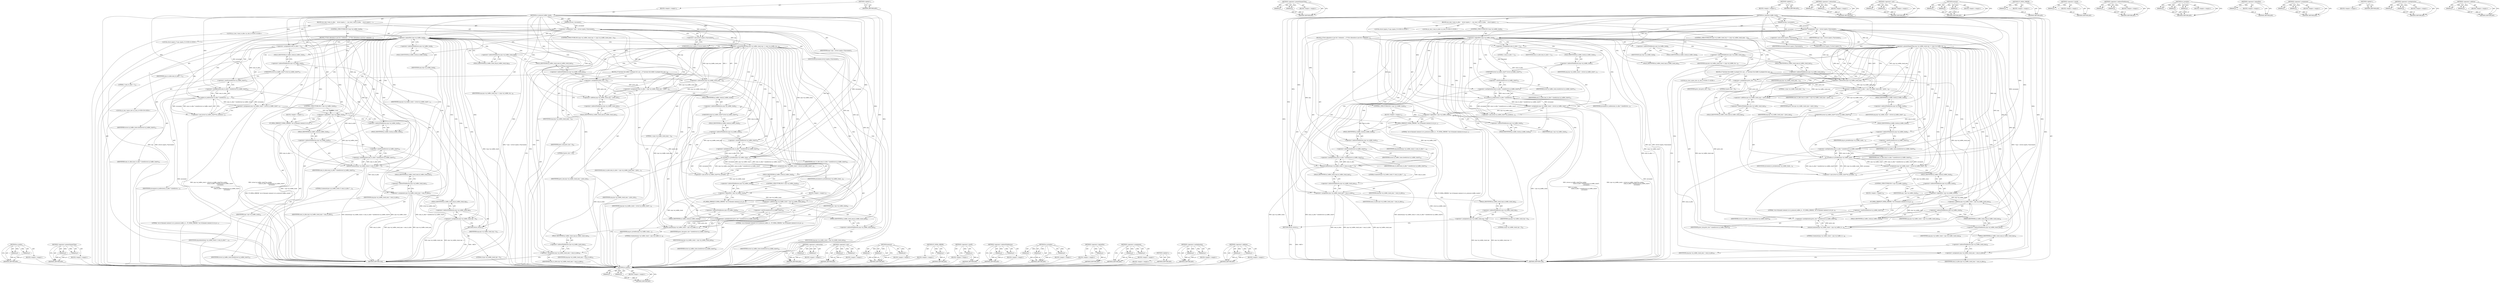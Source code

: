 digraph "&lt;operator&gt;.addition" {
vulnerable_176 [label=<(METHOD,re_yyalloc)>];
vulnerable_177 [label=<(PARAM,p1)>];
vulnerable_178 [label=<(PARAM,p2)>];
vulnerable_179 [label=<(BLOCK,&lt;empty&gt;,&lt;empty&gt;)>];
vulnerable_180 [label=<(METHOD_RETURN,ANY)>];
vulnerable_200 [label=<(METHOD,&lt;operator&gt;.greaterEqualsThan)>];
vulnerable_201 [label=<(PARAM,p1)>];
vulnerable_202 [label=<(PARAM,p2)>];
vulnerable_203 [label=<(BLOCK,&lt;empty&gt;,&lt;empty&gt;)>];
vulnerable_204 [label=<(METHOD_RETURN,ANY)>];
vulnerable_6 [label=<(METHOD,&lt;global&gt;)<SUB>1</SUB>>];
vulnerable_7 [label=<(BLOCK,&lt;empty&gt;,&lt;empty&gt;)<SUB>1</SUB>>];
vulnerable_8 [label=<(METHOD,re_yyensure_buffer_stack)<SUB>1</SUB>>];
vulnerable_9 [label=<(PARAM,yyscan_t yyscanner)<SUB>1</SUB>>];
vulnerable_10 [label=<(BLOCK,{
	yy_size_t num_to_alloc;
    struct yyguts_t ...,{
	yy_size_t num_to_alloc;
    struct yyguts_t ...)<SUB>2</SUB>>];
vulnerable_11 [label="<(LOCAL,yy_size_t num_to_alloc: yy_size_t)<SUB>3</SUB>>"];
vulnerable_12 [label="<(LOCAL,struct yyguts_t* yyg: yyguts_t*)<SUB>4</SUB>>"];
vulnerable_13 [label=<(&lt;operator&gt;.assignment,* yyg = (struct yyguts_t*)yyscanner)<SUB>4</SUB>>];
vulnerable_14 [label=<(IDENTIFIER,yyg,* yyg = (struct yyguts_t*)yyscanner)<SUB>4</SUB>>];
vulnerable_15 [label=<(&lt;operator&gt;.cast,(struct yyguts_t*)yyscanner)<SUB>4</SUB>>];
vulnerable_16 [label=<(UNKNOWN,struct yyguts_t*,struct yyguts_t*)<SUB>4</SUB>>];
vulnerable_17 [label=<(IDENTIFIER,yyscanner,(struct yyguts_t*)yyscanner)<SUB>4</SUB>>];
vulnerable_18 [label=<(CONTROL_STRUCTURE,IF,if (!yyg-&gt;yy_buffer_stack))<SUB>6</SUB>>];
vulnerable_19 [label=<(&lt;operator&gt;.logicalNot,!yyg-&gt;yy_buffer_stack)<SUB>6</SUB>>];
vulnerable_20 [label=<(&lt;operator&gt;.indirectFieldAccess,yyg-&gt;yy_buffer_stack)<SUB>6</SUB>>];
vulnerable_21 [label=<(IDENTIFIER,yyg,!yyg-&gt;yy_buffer_stack)<SUB>6</SUB>>];
vulnerable_22 [label=<(FIELD_IDENTIFIER,yy_buffer_stack,yy_buffer_stack)<SUB>6</SUB>>];
vulnerable_23 [label=<(BLOCK,{

		/* First allocation is just for 2 elements...,{

		/* First allocation is just for 2 elements...)<SUB>6</SUB>>];
vulnerable_24 [label=<(&lt;operator&gt;.assignment,num_to_alloc = 1)<SUB>12</SUB>>];
vulnerable_25 [label=<(IDENTIFIER,num_to_alloc,num_to_alloc = 1)<SUB>12</SUB>>];
vulnerable_26 [label=<(LITERAL,1,num_to_alloc = 1)<SUB>12</SUB>>];
vulnerable_27 [label=<(&lt;operator&gt;.assignment,yyg-&gt;yy_buffer_stack = (struct yy_buffer_state*...)<SUB>13</SUB>>];
vulnerable_28 [label=<(&lt;operator&gt;.indirectFieldAccess,yyg-&gt;yy_buffer_stack)<SUB>13</SUB>>];
vulnerable_29 [label=<(IDENTIFIER,yyg,yyg-&gt;yy_buffer_stack = (struct yy_buffer_state*...)<SUB>13</SUB>>];
vulnerable_30 [label=<(FIELD_IDENTIFIER,yy_buffer_stack,yy_buffer_stack)<SUB>13</SUB>>];
vulnerable_31 [label=<(&lt;operator&gt;.cast,(struct yy_buffer_state**)re_yyalloc
								(n...)<SUB>13</SUB>>];
vulnerable_32 [label=<(UNKNOWN,struct yy_buffer_state**,struct yy_buffer_state**)<SUB>13</SUB>>];
vulnerable_33 [label=<(re_yyalloc,re_yyalloc
								(num_to_alloc * sizeof(struc...)<SUB>13</SUB>>];
vulnerable_34 [label=<(&lt;operator&gt;.multiplication,num_to_alloc * sizeof(struct yy_buffer_state*))<SUB>14</SUB>>];
vulnerable_35 [label=<(IDENTIFIER,num_to_alloc,num_to_alloc * sizeof(struct yy_buffer_state*))<SUB>14</SUB>>];
vulnerable_36 [label=<(&lt;operator&gt;.sizeOf,sizeof(struct yy_buffer_state*))<SUB>14</SUB>>];
vulnerable_37 [label=<(IDENTIFIER,struct yy_buffer_state,sizeof(struct yy_buffer_state*))<SUB>14</SUB>>];
vulnerable_38 [label=<(IDENTIFIER,yyscanner,re_yyalloc
								(num_to_alloc * sizeof(struc...)<SUB>15</SUB>>];
vulnerable_39 [label=<(CONTROL_STRUCTURE,IF,if (! yyg-&gt;yy_buffer_stack))<SUB>16</SUB>>];
vulnerable_40 [label=<(&lt;operator&gt;.logicalNot,! yyg-&gt;yy_buffer_stack)<SUB>16</SUB>>];
vulnerable_41 [label=<(&lt;operator&gt;.indirectFieldAccess,yyg-&gt;yy_buffer_stack)<SUB>16</SUB>>];
vulnerable_42 [label=<(IDENTIFIER,yyg,! yyg-&gt;yy_buffer_stack)<SUB>16</SUB>>];
vulnerable_43 [label=<(FIELD_IDENTIFIER,yy_buffer_stack,yy_buffer_stack)<SUB>16</SUB>>];
vulnerable_44 [label=<(BLOCK,&lt;empty&gt;,&lt;empty&gt;)<SUB>17</SUB>>];
vulnerable_45 [label=<(YY_FATAL_ERROR,YY_FATAL_ERROR( &quot;out of dynamic memory in re_yy...)<SUB>17</SUB>>];
vulnerable_46 [label=<(LITERAL,&quot;out of dynamic memory in re_yyensure_buffer_st...,YY_FATAL_ERROR( &quot;out of dynamic memory in re_yy...)<SUB>17</SUB>>];
vulnerable_47 [label=<(memset,memset(yyg-&gt;yy_buffer_stack, 0, num_to_alloc * ...)<SUB>18</SUB>>];
vulnerable_48 [label=<(&lt;operator&gt;.indirectFieldAccess,yyg-&gt;yy_buffer_stack)<SUB>18</SUB>>];
vulnerable_49 [label=<(IDENTIFIER,yyg,memset(yyg-&gt;yy_buffer_stack, 0, num_to_alloc * ...)<SUB>18</SUB>>];
vulnerable_50 [label=<(FIELD_IDENTIFIER,yy_buffer_stack,yy_buffer_stack)<SUB>18</SUB>>];
vulnerable_51 [label=<(LITERAL,0,memset(yyg-&gt;yy_buffer_stack, 0, num_to_alloc * ...)<SUB>18</SUB>>];
vulnerable_52 [label=<(&lt;operator&gt;.multiplication,num_to_alloc * sizeof(struct yy_buffer_state*))<SUB>18</SUB>>];
vulnerable_53 [label=<(IDENTIFIER,num_to_alloc,num_to_alloc * sizeof(struct yy_buffer_state*))<SUB>18</SUB>>];
vulnerable_54 [label=<(&lt;operator&gt;.sizeOf,sizeof(struct yy_buffer_state*))<SUB>18</SUB>>];
vulnerable_55 [label=<(IDENTIFIER,struct yy_buffer_state,sizeof(struct yy_buffer_state*))<SUB>18</SUB>>];
vulnerable_56 [label=<(&lt;operator&gt;.assignment,yyg-&gt;yy_buffer_stack_max = num_to_alloc)<SUB>19</SUB>>];
vulnerable_57 [label=<(&lt;operator&gt;.indirectFieldAccess,yyg-&gt;yy_buffer_stack_max)<SUB>19</SUB>>];
vulnerable_58 [label=<(IDENTIFIER,yyg,yyg-&gt;yy_buffer_stack_max = num_to_alloc)<SUB>19</SUB>>];
vulnerable_59 [label=<(FIELD_IDENTIFIER,yy_buffer_stack_max,yy_buffer_stack_max)<SUB>19</SUB>>];
vulnerable_60 [label=<(IDENTIFIER,num_to_alloc,yyg-&gt;yy_buffer_stack_max = num_to_alloc)<SUB>19</SUB>>];
vulnerable_61 [label=<(&lt;operator&gt;.assignment,yyg-&gt;yy_buffer_stack_top = 0)<SUB>20</SUB>>];
vulnerable_62 [label=<(&lt;operator&gt;.indirectFieldAccess,yyg-&gt;yy_buffer_stack_top)<SUB>20</SUB>>];
vulnerable_63 [label=<(IDENTIFIER,yyg,yyg-&gt;yy_buffer_stack_top = 0)<SUB>20</SUB>>];
vulnerable_64 [label=<(FIELD_IDENTIFIER,yy_buffer_stack_top,yy_buffer_stack_top)<SUB>20</SUB>>];
vulnerable_65 [label=<(LITERAL,0,yyg-&gt;yy_buffer_stack_top = 0)<SUB>20</SUB>>];
vulnerable_66 [label=<(RETURN,return;,return;)<SUB>21</SUB>>];
vulnerable_67 [label=<(CONTROL_STRUCTURE,IF,if (yyg-&gt;yy_buffer_stack_top &gt;= (yyg-&gt;yy_buffer_stack_max) - 1))<SUB>24</SUB>>];
vulnerable_68 [label=<(&lt;operator&gt;.greaterEqualsThan,yyg-&gt;yy_buffer_stack_top &gt;= (yyg-&gt;yy_buffer_sta...)<SUB>24</SUB>>];
vulnerable_69 [label=<(&lt;operator&gt;.indirectFieldAccess,yyg-&gt;yy_buffer_stack_top)<SUB>24</SUB>>];
vulnerable_70 [label=<(IDENTIFIER,yyg,yyg-&gt;yy_buffer_stack_top &gt;= (yyg-&gt;yy_buffer_sta...)<SUB>24</SUB>>];
vulnerable_71 [label=<(FIELD_IDENTIFIER,yy_buffer_stack_top,yy_buffer_stack_top)<SUB>24</SUB>>];
vulnerable_72 [label=<(&lt;operator&gt;.subtraction,(yyg-&gt;yy_buffer_stack_max) - 1)<SUB>24</SUB>>];
vulnerable_73 [label=<(&lt;operator&gt;.indirectFieldAccess,yyg-&gt;yy_buffer_stack_max)<SUB>24</SUB>>];
vulnerable_74 [label=<(IDENTIFIER,yyg,(yyg-&gt;yy_buffer_stack_max) - 1)<SUB>24</SUB>>];
vulnerable_75 [label=<(FIELD_IDENTIFIER,yy_buffer_stack_max,yy_buffer_stack_max)<SUB>24</SUB>>];
vulnerable_76 [label=<(LITERAL,1,(yyg-&gt;yy_buffer_stack_max) - 1)<SUB>24</SUB>>];
vulnerable_77 [label=<(BLOCK,{

		/* Increase the buffer to prepare for a po...,{

		/* Increase the buffer to prepare for a po...)<SUB>24</SUB>>];
vulnerable_78 [label="<(LOCAL,yy_size_t grow_size: yy_size_t)<SUB>27</SUB>>"];
vulnerable_79 [label=<(&lt;operator&gt;.assignment,grow_size = 8)<SUB>27</SUB>>];
vulnerable_80 [label=<(IDENTIFIER,grow_size,grow_size = 8)<SUB>27</SUB>>];
vulnerable_81 [label=<(LITERAL,8,grow_size = 8)<SUB>27</SUB>>];
vulnerable_82 [label=<(&lt;operator&gt;.assignment,num_to_alloc = yyg-&gt;yy_buffer_stack_max + grow_...)<SUB>29</SUB>>];
vulnerable_83 [label=<(IDENTIFIER,num_to_alloc,num_to_alloc = yyg-&gt;yy_buffer_stack_max + grow_...)<SUB>29</SUB>>];
vulnerable_84 [label=<(&lt;operator&gt;.addition,yyg-&gt;yy_buffer_stack_max + grow_size)<SUB>29</SUB>>];
vulnerable_85 [label=<(&lt;operator&gt;.indirectFieldAccess,yyg-&gt;yy_buffer_stack_max)<SUB>29</SUB>>];
vulnerable_86 [label=<(IDENTIFIER,yyg,yyg-&gt;yy_buffer_stack_max + grow_size)<SUB>29</SUB>>];
vulnerable_87 [label=<(FIELD_IDENTIFIER,yy_buffer_stack_max,yy_buffer_stack_max)<SUB>29</SUB>>];
vulnerable_88 [label=<(IDENTIFIER,grow_size,yyg-&gt;yy_buffer_stack_max + grow_size)<SUB>29</SUB>>];
vulnerable_89 [label=<(&lt;operator&gt;.assignment,yyg-&gt;yy_buffer_stack = (struct yy_buffer_state*...)<SUB>30</SUB>>];
vulnerable_90 [label=<(&lt;operator&gt;.indirectFieldAccess,yyg-&gt;yy_buffer_stack)<SUB>30</SUB>>];
vulnerable_91 [label=<(IDENTIFIER,yyg,yyg-&gt;yy_buffer_stack = (struct yy_buffer_state*...)<SUB>30</SUB>>];
vulnerable_92 [label=<(FIELD_IDENTIFIER,yy_buffer_stack,yy_buffer_stack)<SUB>30</SUB>>];
vulnerable_93 [label=<(&lt;operator&gt;.cast,(struct yy_buffer_state**)re_yyrealloc
								...)<SUB>30</SUB>>];
vulnerable_94 [label=<(UNKNOWN,struct yy_buffer_state**,struct yy_buffer_state**)<SUB>30</SUB>>];
vulnerable_95 [label=<(re_yyrealloc,re_yyrealloc
								(yyg-&gt;yy_buffer_stack,
			...)<SUB>30</SUB>>];
vulnerable_96 [label=<(&lt;operator&gt;.indirectFieldAccess,yyg-&gt;yy_buffer_stack)<SUB>31</SUB>>];
vulnerable_97 [label=<(IDENTIFIER,yyg,re_yyrealloc
								(yyg-&gt;yy_buffer_stack,
			...)<SUB>31</SUB>>];
vulnerable_98 [label=<(FIELD_IDENTIFIER,yy_buffer_stack,yy_buffer_stack)<SUB>31</SUB>>];
vulnerable_99 [label=<(&lt;operator&gt;.multiplication,num_to_alloc * sizeof(struct yy_buffer_state*))<SUB>32</SUB>>];
vulnerable_100 [label=<(IDENTIFIER,num_to_alloc,num_to_alloc * sizeof(struct yy_buffer_state*))<SUB>32</SUB>>];
vulnerable_101 [label=<(&lt;operator&gt;.sizeOf,sizeof(struct yy_buffer_state*))<SUB>32</SUB>>];
vulnerable_102 [label=<(IDENTIFIER,struct yy_buffer_state,sizeof(struct yy_buffer_state*))<SUB>32</SUB>>];
vulnerable_103 [label=<(IDENTIFIER,yyscanner,re_yyrealloc
								(yyg-&gt;yy_buffer_stack,
			...)<SUB>33</SUB>>];
vulnerable_104 [label=<(CONTROL_STRUCTURE,IF,if (! yyg-&gt;yy_buffer_stack))<SUB>34</SUB>>];
vulnerable_105 [label=<(&lt;operator&gt;.logicalNot,! yyg-&gt;yy_buffer_stack)<SUB>34</SUB>>];
vulnerable_106 [label=<(&lt;operator&gt;.indirectFieldAccess,yyg-&gt;yy_buffer_stack)<SUB>34</SUB>>];
vulnerable_107 [label=<(IDENTIFIER,yyg,! yyg-&gt;yy_buffer_stack)<SUB>34</SUB>>];
vulnerable_108 [label=<(FIELD_IDENTIFIER,yy_buffer_stack,yy_buffer_stack)<SUB>34</SUB>>];
vulnerable_109 [label=<(BLOCK,&lt;empty&gt;,&lt;empty&gt;)<SUB>35</SUB>>];
vulnerable_110 [label=<(YY_FATAL_ERROR,YY_FATAL_ERROR( &quot;out of dynamic memory in re_yy...)<SUB>35</SUB>>];
vulnerable_111 [label=<(LITERAL,&quot;out of dynamic memory in re_yyensure_buffer_st...,YY_FATAL_ERROR( &quot;out of dynamic memory in re_yy...)<SUB>35</SUB>>];
vulnerable_112 [label=<(memset,memset(yyg-&gt;yy_buffer_stack + yyg-&gt;yy_buffer_st...)<SUB>38</SUB>>];
vulnerable_113 [label=<(&lt;operator&gt;.addition,yyg-&gt;yy_buffer_stack + yyg-&gt;yy_buffer_stack_max)<SUB>38</SUB>>];
vulnerable_114 [label=<(&lt;operator&gt;.indirectFieldAccess,yyg-&gt;yy_buffer_stack)<SUB>38</SUB>>];
vulnerable_115 [label=<(IDENTIFIER,yyg,yyg-&gt;yy_buffer_stack + yyg-&gt;yy_buffer_stack_max)<SUB>38</SUB>>];
vulnerable_116 [label=<(FIELD_IDENTIFIER,yy_buffer_stack,yy_buffer_stack)<SUB>38</SUB>>];
vulnerable_117 [label=<(&lt;operator&gt;.indirectFieldAccess,yyg-&gt;yy_buffer_stack_max)<SUB>38</SUB>>];
vulnerable_118 [label=<(IDENTIFIER,yyg,yyg-&gt;yy_buffer_stack + yyg-&gt;yy_buffer_stack_max)<SUB>38</SUB>>];
vulnerable_119 [label=<(FIELD_IDENTIFIER,yy_buffer_stack_max,yy_buffer_stack_max)<SUB>38</SUB>>];
vulnerable_120 [label=<(LITERAL,0,memset(yyg-&gt;yy_buffer_stack + yyg-&gt;yy_buffer_st...)<SUB>38</SUB>>];
vulnerable_121 [label=<(&lt;operator&gt;.multiplication,grow_size * sizeof(struct yy_buffer_state*))<SUB>38</SUB>>];
vulnerable_122 [label=<(IDENTIFIER,grow_size,grow_size * sizeof(struct yy_buffer_state*))<SUB>38</SUB>>];
vulnerable_123 [label=<(&lt;operator&gt;.sizeOf,sizeof(struct yy_buffer_state*))<SUB>38</SUB>>];
vulnerable_124 [label=<(IDENTIFIER,struct yy_buffer_state,sizeof(struct yy_buffer_state*))<SUB>38</SUB>>];
vulnerable_125 [label=<(&lt;operator&gt;.assignment,yyg-&gt;yy_buffer_stack_max = num_to_alloc)<SUB>39</SUB>>];
vulnerable_126 [label=<(&lt;operator&gt;.indirectFieldAccess,yyg-&gt;yy_buffer_stack_max)<SUB>39</SUB>>];
vulnerable_127 [label=<(IDENTIFIER,yyg,yyg-&gt;yy_buffer_stack_max = num_to_alloc)<SUB>39</SUB>>];
vulnerable_128 [label=<(FIELD_IDENTIFIER,yy_buffer_stack_max,yy_buffer_stack_max)<SUB>39</SUB>>];
vulnerable_129 [label=<(IDENTIFIER,num_to_alloc,yyg-&gt;yy_buffer_stack_max = num_to_alloc)<SUB>39</SUB>>];
vulnerable_130 [label=<(METHOD_RETURN,void)<SUB>1</SUB>>];
vulnerable_132 [label=<(METHOD_RETURN,ANY)<SUB>1</SUB>>];
vulnerable_205 [label=<(METHOD,&lt;operator&gt;.subtraction)>];
vulnerable_206 [label=<(PARAM,p1)>];
vulnerable_207 [label=<(PARAM,p2)>];
vulnerable_208 [label=<(BLOCK,&lt;empty&gt;,&lt;empty&gt;)>];
vulnerable_209 [label=<(METHOD_RETURN,ANY)>];
vulnerable_162 [label=<(METHOD,&lt;operator&gt;.cast)>];
vulnerable_163 [label=<(PARAM,p1)>];
vulnerable_164 [label=<(PARAM,p2)>];
vulnerable_165 [label=<(BLOCK,&lt;empty&gt;,&lt;empty&gt;)>];
vulnerable_166 [label=<(METHOD_RETURN,ANY)>];
vulnerable_194 [label=<(METHOD,memset)>];
vulnerable_195 [label=<(PARAM,p1)>];
vulnerable_196 [label=<(PARAM,p2)>];
vulnerable_197 [label=<(PARAM,p3)>];
vulnerable_198 [label=<(BLOCK,&lt;empty&gt;,&lt;empty&gt;)>];
vulnerable_199 [label=<(METHOD_RETURN,ANY)>];
vulnerable_190 [label=<(METHOD,YY_FATAL_ERROR)>];
vulnerable_191 [label=<(PARAM,p1)>];
vulnerable_192 [label=<(BLOCK,&lt;empty&gt;,&lt;empty&gt;)>];
vulnerable_193 [label=<(METHOD_RETURN,ANY)>];
vulnerable_186 [label=<(METHOD,&lt;operator&gt;.sizeOf)>];
vulnerable_187 [label=<(PARAM,p1)>];
vulnerable_188 [label=<(BLOCK,&lt;empty&gt;,&lt;empty&gt;)>];
vulnerable_189 [label=<(METHOD_RETURN,ANY)>];
vulnerable_171 [label=<(METHOD,&lt;operator&gt;.indirectFieldAccess)>];
vulnerable_172 [label=<(PARAM,p1)>];
vulnerable_173 [label=<(PARAM,p2)>];
vulnerable_174 [label=<(BLOCK,&lt;empty&gt;,&lt;empty&gt;)>];
vulnerable_175 [label=<(METHOD_RETURN,ANY)>];
vulnerable_215 [label=<(METHOD,re_yyrealloc)>];
vulnerable_216 [label=<(PARAM,p1)>];
vulnerable_217 [label=<(PARAM,p2)>];
vulnerable_218 [label=<(PARAM,p3)>];
vulnerable_219 [label=<(BLOCK,&lt;empty&gt;,&lt;empty&gt;)>];
vulnerable_220 [label=<(METHOD_RETURN,ANY)>];
vulnerable_167 [label=<(METHOD,&lt;operator&gt;.logicalNot)>];
vulnerable_168 [label=<(PARAM,p1)>];
vulnerable_169 [label=<(BLOCK,&lt;empty&gt;,&lt;empty&gt;)>];
vulnerable_170 [label=<(METHOD_RETURN,ANY)>];
vulnerable_157 [label=<(METHOD,&lt;operator&gt;.assignment)>];
vulnerable_158 [label=<(PARAM,p1)>];
vulnerable_159 [label=<(PARAM,p2)>];
vulnerable_160 [label=<(BLOCK,&lt;empty&gt;,&lt;empty&gt;)>];
vulnerable_161 [label=<(METHOD_RETURN,ANY)>];
vulnerable_151 [label=<(METHOD,&lt;global&gt;)<SUB>1</SUB>>];
vulnerable_152 [label=<(BLOCK,&lt;empty&gt;,&lt;empty&gt;)>];
vulnerable_153 [label=<(METHOD_RETURN,ANY)>];
vulnerable_181 [label=<(METHOD,&lt;operator&gt;.multiplication)>];
vulnerable_182 [label=<(PARAM,p1)>];
vulnerable_183 [label=<(PARAM,p2)>];
vulnerable_184 [label=<(BLOCK,&lt;empty&gt;,&lt;empty&gt;)>];
vulnerable_185 [label=<(METHOD_RETURN,ANY)>];
vulnerable_210 [label=<(METHOD,&lt;operator&gt;.addition)>];
vulnerable_211 [label=<(PARAM,p1)>];
vulnerable_212 [label=<(PARAM,p2)>];
vulnerable_213 [label=<(BLOCK,&lt;empty&gt;,&lt;empty&gt;)>];
vulnerable_214 [label=<(METHOD_RETURN,ANY)>];
fixed_176 [label=<(METHOD,re_yyalloc)>];
fixed_177 [label=<(PARAM,p1)>];
fixed_178 [label=<(PARAM,p2)>];
fixed_179 [label=<(BLOCK,&lt;empty&gt;,&lt;empty&gt;)>];
fixed_180 [label=<(METHOD_RETURN,ANY)>];
fixed_200 [label=<(METHOD,&lt;operator&gt;.greaterEqualsThan)>];
fixed_201 [label=<(PARAM,p1)>];
fixed_202 [label=<(PARAM,p2)>];
fixed_203 [label=<(BLOCK,&lt;empty&gt;,&lt;empty&gt;)>];
fixed_204 [label=<(METHOD_RETURN,ANY)>];
fixed_6 [label=<(METHOD,&lt;global&gt;)<SUB>1</SUB>>];
fixed_7 [label=<(BLOCK,&lt;empty&gt;,&lt;empty&gt;)<SUB>1</SUB>>];
fixed_8 [label=<(METHOD,re_yyensure_buffer_stack)<SUB>1</SUB>>];
fixed_9 [label=<(PARAM,yyscan_t yyscanner)<SUB>1</SUB>>];
fixed_10 [label=<(BLOCK,{
	yy_size_t num_to_alloc;
    struct yyguts_t ...,{
	yy_size_t num_to_alloc;
    struct yyguts_t ...)<SUB>2</SUB>>];
fixed_11 [label="<(LOCAL,yy_size_t num_to_alloc: yy_size_t)<SUB>3</SUB>>"];
fixed_12 [label="<(LOCAL,struct yyguts_t* yyg: yyguts_t*)<SUB>4</SUB>>"];
fixed_13 [label=<(&lt;operator&gt;.assignment,* yyg = (struct yyguts_t*)yyscanner)<SUB>4</SUB>>];
fixed_14 [label=<(IDENTIFIER,yyg,* yyg = (struct yyguts_t*)yyscanner)<SUB>4</SUB>>];
fixed_15 [label=<(&lt;operator&gt;.cast,(struct yyguts_t*)yyscanner)<SUB>4</SUB>>];
fixed_16 [label=<(UNKNOWN,struct yyguts_t*,struct yyguts_t*)<SUB>4</SUB>>];
fixed_17 [label=<(IDENTIFIER,yyscanner,(struct yyguts_t*)yyscanner)<SUB>4</SUB>>];
fixed_18 [label=<(CONTROL_STRUCTURE,IF,if (!yyg-&gt;yy_buffer_stack))<SUB>6</SUB>>];
fixed_19 [label=<(&lt;operator&gt;.logicalNot,!yyg-&gt;yy_buffer_stack)<SUB>6</SUB>>];
fixed_20 [label=<(&lt;operator&gt;.indirectFieldAccess,yyg-&gt;yy_buffer_stack)<SUB>6</SUB>>];
fixed_21 [label=<(IDENTIFIER,yyg,!yyg-&gt;yy_buffer_stack)<SUB>6</SUB>>];
fixed_22 [label=<(FIELD_IDENTIFIER,yy_buffer_stack,yy_buffer_stack)<SUB>6</SUB>>];
fixed_23 [label=<(BLOCK,{

		/* First allocation is just for 2 elements...,{

		/* First allocation is just for 2 elements...)<SUB>6</SUB>>];
fixed_24 [label=<(&lt;operator&gt;.assignment,num_to_alloc = 1)<SUB>12</SUB>>];
fixed_25 [label=<(IDENTIFIER,num_to_alloc,num_to_alloc = 1)<SUB>12</SUB>>];
fixed_26 [label=<(LITERAL,1,num_to_alloc = 1)<SUB>12</SUB>>];
fixed_27 [label=<(&lt;operator&gt;.assignment,yyg-&gt;yy_buffer_stack = (struct yy_buffer_state*...)<SUB>13</SUB>>];
fixed_28 [label=<(&lt;operator&gt;.indirectFieldAccess,yyg-&gt;yy_buffer_stack)<SUB>13</SUB>>];
fixed_29 [label=<(IDENTIFIER,yyg,yyg-&gt;yy_buffer_stack = (struct yy_buffer_state*...)<SUB>13</SUB>>];
fixed_30 [label=<(FIELD_IDENTIFIER,yy_buffer_stack,yy_buffer_stack)<SUB>13</SUB>>];
fixed_31 [label=<(&lt;operator&gt;.cast,(struct yy_buffer_state**)re_yyalloc
								(n...)<SUB>13</SUB>>];
fixed_32 [label=<(UNKNOWN,struct yy_buffer_state**,struct yy_buffer_state**)<SUB>13</SUB>>];
fixed_33 [label=<(re_yyalloc,re_yyalloc
								(num_to_alloc * sizeof(struc...)<SUB>13</SUB>>];
fixed_34 [label=<(&lt;operator&gt;.multiplication,num_to_alloc * sizeof(struct yy_buffer_state*))<SUB>14</SUB>>];
fixed_35 [label=<(IDENTIFIER,num_to_alloc,num_to_alloc * sizeof(struct yy_buffer_state*))<SUB>14</SUB>>];
fixed_36 [label=<(&lt;operator&gt;.sizeOf,sizeof(struct yy_buffer_state*))<SUB>14</SUB>>];
fixed_37 [label=<(IDENTIFIER,struct yy_buffer_state,sizeof(struct yy_buffer_state*))<SUB>14</SUB>>];
fixed_38 [label=<(IDENTIFIER,yyscanner,re_yyalloc
								(num_to_alloc * sizeof(struc...)<SUB>15</SUB>>];
fixed_39 [label=<(CONTROL_STRUCTURE,IF,if (! yyg-&gt;yy_buffer_stack))<SUB>16</SUB>>];
fixed_40 [label=<(&lt;operator&gt;.logicalNot,! yyg-&gt;yy_buffer_stack)<SUB>16</SUB>>];
fixed_41 [label=<(&lt;operator&gt;.indirectFieldAccess,yyg-&gt;yy_buffer_stack)<SUB>16</SUB>>];
fixed_42 [label=<(IDENTIFIER,yyg,! yyg-&gt;yy_buffer_stack)<SUB>16</SUB>>];
fixed_43 [label=<(FIELD_IDENTIFIER,yy_buffer_stack,yy_buffer_stack)<SUB>16</SUB>>];
fixed_44 [label=<(BLOCK,&lt;empty&gt;,&lt;empty&gt;)<SUB>17</SUB>>];
fixed_45 [label=<(YY_FATAL_ERROR,YY_FATAL_ERROR( &quot;out of dynamic memory in re_yy...)<SUB>17</SUB>>];
fixed_46 [label=<(LITERAL,&quot;out of dynamic memory in re_yyensure_buffer_st...,YY_FATAL_ERROR( &quot;out of dynamic memory in re_yy...)<SUB>17</SUB>>];
fixed_47 [label=<(memset,memset(yyg-&gt;yy_buffer_stack, 0, num_to_alloc * ...)<SUB>19</SUB>>];
fixed_48 [label=<(&lt;operator&gt;.indirectFieldAccess,yyg-&gt;yy_buffer_stack)<SUB>19</SUB>>];
fixed_49 [label=<(IDENTIFIER,yyg,memset(yyg-&gt;yy_buffer_stack, 0, num_to_alloc * ...)<SUB>19</SUB>>];
fixed_50 [label=<(FIELD_IDENTIFIER,yy_buffer_stack,yy_buffer_stack)<SUB>19</SUB>>];
fixed_51 [label=<(LITERAL,0,memset(yyg-&gt;yy_buffer_stack, 0, num_to_alloc * ...)<SUB>19</SUB>>];
fixed_52 [label=<(&lt;operator&gt;.multiplication,num_to_alloc * sizeof(struct yy_buffer_state*))<SUB>19</SUB>>];
fixed_53 [label=<(IDENTIFIER,num_to_alloc,num_to_alloc * sizeof(struct yy_buffer_state*))<SUB>19</SUB>>];
fixed_54 [label=<(&lt;operator&gt;.sizeOf,sizeof(struct yy_buffer_state*))<SUB>19</SUB>>];
fixed_55 [label=<(IDENTIFIER,struct yy_buffer_state,sizeof(struct yy_buffer_state*))<SUB>19</SUB>>];
fixed_56 [label=<(&lt;operator&gt;.assignment,yyg-&gt;yy_buffer_stack_max = num_to_alloc)<SUB>21</SUB>>];
fixed_57 [label=<(&lt;operator&gt;.indirectFieldAccess,yyg-&gt;yy_buffer_stack_max)<SUB>21</SUB>>];
fixed_58 [label=<(IDENTIFIER,yyg,yyg-&gt;yy_buffer_stack_max = num_to_alloc)<SUB>21</SUB>>];
fixed_59 [label=<(FIELD_IDENTIFIER,yy_buffer_stack_max,yy_buffer_stack_max)<SUB>21</SUB>>];
fixed_60 [label=<(IDENTIFIER,num_to_alloc,yyg-&gt;yy_buffer_stack_max = num_to_alloc)<SUB>21</SUB>>];
fixed_61 [label=<(&lt;operator&gt;.assignment,yyg-&gt;yy_buffer_stack_top = 0)<SUB>22</SUB>>];
fixed_62 [label=<(&lt;operator&gt;.indirectFieldAccess,yyg-&gt;yy_buffer_stack_top)<SUB>22</SUB>>];
fixed_63 [label=<(IDENTIFIER,yyg,yyg-&gt;yy_buffer_stack_top = 0)<SUB>22</SUB>>];
fixed_64 [label=<(FIELD_IDENTIFIER,yy_buffer_stack_top,yy_buffer_stack_top)<SUB>22</SUB>>];
fixed_65 [label=<(LITERAL,0,yyg-&gt;yy_buffer_stack_top = 0)<SUB>22</SUB>>];
fixed_66 [label=<(RETURN,return;,return;)<SUB>23</SUB>>];
fixed_67 [label=<(CONTROL_STRUCTURE,IF,if (yyg-&gt;yy_buffer_stack_top &gt;= (yyg-&gt;yy_buffer_stack_max) - 1))<SUB>26</SUB>>];
fixed_68 [label=<(&lt;operator&gt;.greaterEqualsThan,yyg-&gt;yy_buffer_stack_top &gt;= (yyg-&gt;yy_buffer_sta...)<SUB>26</SUB>>];
fixed_69 [label=<(&lt;operator&gt;.indirectFieldAccess,yyg-&gt;yy_buffer_stack_top)<SUB>26</SUB>>];
fixed_70 [label=<(IDENTIFIER,yyg,yyg-&gt;yy_buffer_stack_top &gt;= (yyg-&gt;yy_buffer_sta...)<SUB>26</SUB>>];
fixed_71 [label=<(FIELD_IDENTIFIER,yy_buffer_stack_top,yy_buffer_stack_top)<SUB>26</SUB>>];
fixed_72 [label=<(&lt;operator&gt;.subtraction,(yyg-&gt;yy_buffer_stack_max) - 1)<SUB>26</SUB>>];
fixed_73 [label=<(&lt;operator&gt;.indirectFieldAccess,yyg-&gt;yy_buffer_stack_max)<SUB>26</SUB>>];
fixed_74 [label=<(IDENTIFIER,yyg,(yyg-&gt;yy_buffer_stack_max) - 1)<SUB>26</SUB>>];
fixed_75 [label=<(FIELD_IDENTIFIER,yy_buffer_stack_max,yy_buffer_stack_max)<SUB>26</SUB>>];
fixed_76 [label=<(LITERAL,1,(yyg-&gt;yy_buffer_stack_max) - 1)<SUB>26</SUB>>];
fixed_77 [label=<(BLOCK,{

		/* Increase the buffer to prepare for a po...,{

		/* Increase the buffer to prepare for a po...)<SUB>26</SUB>>];
fixed_78 [label="<(LOCAL,yy_size_t grow_size: yy_size_t)<SUB>29</SUB>>"];
fixed_79 [label=<(&lt;operator&gt;.assignment,grow_size = 8)<SUB>29</SUB>>];
fixed_80 [label=<(IDENTIFIER,grow_size,grow_size = 8)<SUB>29</SUB>>];
fixed_81 [label=<(LITERAL,8,grow_size = 8)<SUB>29</SUB>>];
fixed_82 [label=<(&lt;operator&gt;.assignment,num_to_alloc = yyg-&gt;yy_buffer_stack_max + grow_...)<SUB>31</SUB>>];
fixed_83 [label=<(IDENTIFIER,num_to_alloc,num_to_alloc = yyg-&gt;yy_buffer_stack_max + grow_...)<SUB>31</SUB>>];
fixed_84 [label=<(&lt;operator&gt;.addition,yyg-&gt;yy_buffer_stack_max + grow_size)<SUB>31</SUB>>];
fixed_85 [label=<(&lt;operator&gt;.indirectFieldAccess,yyg-&gt;yy_buffer_stack_max)<SUB>31</SUB>>];
fixed_86 [label=<(IDENTIFIER,yyg,yyg-&gt;yy_buffer_stack_max + grow_size)<SUB>31</SUB>>];
fixed_87 [label=<(FIELD_IDENTIFIER,yy_buffer_stack_max,yy_buffer_stack_max)<SUB>31</SUB>>];
fixed_88 [label=<(IDENTIFIER,grow_size,yyg-&gt;yy_buffer_stack_max + grow_size)<SUB>31</SUB>>];
fixed_89 [label=<(&lt;operator&gt;.assignment,yyg-&gt;yy_buffer_stack = (struct yy_buffer_state*...)<SUB>32</SUB>>];
fixed_90 [label=<(&lt;operator&gt;.indirectFieldAccess,yyg-&gt;yy_buffer_stack)<SUB>32</SUB>>];
fixed_91 [label=<(IDENTIFIER,yyg,yyg-&gt;yy_buffer_stack = (struct yy_buffer_state*...)<SUB>32</SUB>>];
fixed_92 [label=<(FIELD_IDENTIFIER,yy_buffer_stack,yy_buffer_stack)<SUB>32</SUB>>];
fixed_93 [label=<(&lt;operator&gt;.cast,(struct yy_buffer_state**)re_yyrealloc
								...)<SUB>32</SUB>>];
fixed_94 [label=<(UNKNOWN,struct yy_buffer_state**,struct yy_buffer_state**)<SUB>32</SUB>>];
fixed_95 [label=<(re_yyrealloc,re_yyrealloc
								(yyg-&gt;yy_buffer_stack,
			...)<SUB>32</SUB>>];
fixed_96 [label=<(&lt;operator&gt;.indirectFieldAccess,yyg-&gt;yy_buffer_stack)<SUB>33</SUB>>];
fixed_97 [label=<(IDENTIFIER,yyg,re_yyrealloc
								(yyg-&gt;yy_buffer_stack,
			...)<SUB>33</SUB>>];
fixed_98 [label=<(FIELD_IDENTIFIER,yy_buffer_stack,yy_buffer_stack)<SUB>33</SUB>>];
fixed_99 [label=<(&lt;operator&gt;.multiplication,num_to_alloc * sizeof(struct yy_buffer_state*))<SUB>34</SUB>>];
fixed_100 [label=<(IDENTIFIER,num_to_alloc,num_to_alloc * sizeof(struct yy_buffer_state*))<SUB>34</SUB>>];
fixed_101 [label=<(&lt;operator&gt;.sizeOf,sizeof(struct yy_buffer_state*))<SUB>34</SUB>>];
fixed_102 [label=<(IDENTIFIER,struct yy_buffer_state,sizeof(struct yy_buffer_state*))<SUB>34</SUB>>];
fixed_103 [label=<(IDENTIFIER,yyscanner,re_yyrealloc
								(yyg-&gt;yy_buffer_stack,
			...)<SUB>35</SUB>>];
fixed_104 [label=<(CONTROL_STRUCTURE,IF,if (! yyg-&gt;yy_buffer_stack))<SUB>36</SUB>>];
fixed_105 [label=<(&lt;operator&gt;.logicalNot,! yyg-&gt;yy_buffer_stack)<SUB>36</SUB>>];
fixed_106 [label=<(&lt;operator&gt;.indirectFieldAccess,yyg-&gt;yy_buffer_stack)<SUB>36</SUB>>];
fixed_107 [label=<(IDENTIFIER,yyg,! yyg-&gt;yy_buffer_stack)<SUB>36</SUB>>];
fixed_108 [label=<(FIELD_IDENTIFIER,yy_buffer_stack,yy_buffer_stack)<SUB>36</SUB>>];
fixed_109 [label=<(BLOCK,&lt;empty&gt;,&lt;empty&gt;)<SUB>37</SUB>>];
fixed_110 [label=<(YY_FATAL_ERROR,YY_FATAL_ERROR( &quot;out of dynamic memory in re_yy...)<SUB>37</SUB>>];
fixed_111 [label=<(LITERAL,&quot;out of dynamic memory in re_yyensure_buffer_st...,YY_FATAL_ERROR( &quot;out of dynamic memory in re_yy...)<SUB>37</SUB>>];
fixed_112 [label=<(memset,memset(yyg-&gt;yy_buffer_stack + yyg-&gt;yy_buffer_st...)<SUB>40</SUB>>];
fixed_113 [label=<(&lt;operator&gt;.addition,yyg-&gt;yy_buffer_stack + yyg-&gt;yy_buffer_stack_max)<SUB>40</SUB>>];
fixed_114 [label=<(&lt;operator&gt;.indirectFieldAccess,yyg-&gt;yy_buffer_stack)<SUB>40</SUB>>];
fixed_115 [label=<(IDENTIFIER,yyg,yyg-&gt;yy_buffer_stack + yyg-&gt;yy_buffer_stack_max)<SUB>40</SUB>>];
fixed_116 [label=<(FIELD_IDENTIFIER,yy_buffer_stack,yy_buffer_stack)<SUB>40</SUB>>];
fixed_117 [label=<(&lt;operator&gt;.indirectFieldAccess,yyg-&gt;yy_buffer_stack_max)<SUB>40</SUB>>];
fixed_118 [label=<(IDENTIFIER,yyg,yyg-&gt;yy_buffer_stack + yyg-&gt;yy_buffer_stack_max)<SUB>40</SUB>>];
fixed_119 [label=<(FIELD_IDENTIFIER,yy_buffer_stack_max,yy_buffer_stack_max)<SUB>40</SUB>>];
fixed_120 [label=<(LITERAL,0,memset(yyg-&gt;yy_buffer_stack + yyg-&gt;yy_buffer_st...)<SUB>40</SUB>>];
fixed_121 [label=<(&lt;operator&gt;.multiplication,grow_size * sizeof(struct yy_buffer_state*))<SUB>40</SUB>>];
fixed_122 [label=<(IDENTIFIER,grow_size,grow_size * sizeof(struct yy_buffer_state*))<SUB>40</SUB>>];
fixed_123 [label=<(&lt;operator&gt;.sizeOf,sizeof(struct yy_buffer_state*))<SUB>40</SUB>>];
fixed_124 [label=<(IDENTIFIER,struct yy_buffer_state,sizeof(struct yy_buffer_state*))<SUB>40</SUB>>];
fixed_125 [label=<(&lt;operator&gt;.assignment,yyg-&gt;yy_buffer_stack_max = num_to_alloc)<SUB>41</SUB>>];
fixed_126 [label=<(&lt;operator&gt;.indirectFieldAccess,yyg-&gt;yy_buffer_stack_max)<SUB>41</SUB>>];
fixed_127 [label=<(IDENTIFIER,yyg,yyg-&gt;yy_buffer_stack_max = num_to_alloc)<SUB>41</SUB>>];
fixed_128 [label=<(FIELD_IDENTIFIER,yy_buffer_stack_max,yy_buffer_stack_max)<SUB>41</SUB>>];
fixed_129 [label=<(IDENTIFIER,num_to_alloc,yyg-&gt;yy_buffer_stack_max = num_to_alloc)<SUB>41</SUB>>];
fixed_130 [label=<(METHOD_RETURN,void)<SUB>1</SUB>>];
fixed_132 [label=<(METHOD_RETURN,ANY)<SUB>1</SUB>>];
fixed_205 [label=<(METHOD,&lt;operator&gt;.subtraction)>];
fixed_206 [label=<(PARAM,p1)>];
fixed_207 [label=<(PARAM,p2)>];
fixed_208 [label=<(BLOCK,&lt;empty&gt;,&lt;empty&gt;)>];
fixed_209 [label=<(METHOD_RETURN,ANY)>];
fixed_162 [label=<(METHOD,&lt;operator&gt;.cast)>];
fixed_163 [label=<(PARAM,p1)>];
fixed_164 [label=<(PARAM,p2)>];
fixed_165 [label=<(BLOCK,&lt;empty&gt;,&lt;empty&gt;)>];
fixed_166 [label=<(METHOD_RETURN,ANY)>];
fixed_194 [label=<(METHOD,memset)>];
fixed_195 [label=<(PARAM,p1)>];
fixed_196 [label=<(PARAM,p2)>];
fixed_197 [label=<(PARAM,p3)>];
fixed_198 [label=<(BLOCK,&lt;empty&gt;,&lt;empty&gt;)>];
fixed_199 [label=<(METHOD_RETURN,ANY)>];
fixed_190 [label=<(METHOD,YY_FATAL_ERROR)>];
fixed_191 [label=<(PARAM,p1)>];
fixed_192 [label=<(BLOCK,&lt;empty&gt;,&lt;empty&gt;)>];
fixed_193 [label=<(METHOD_RETURN,ANY)>];
fixed_186 [label=<(METHOD,&lt;operator&gt;.sizeOf)>];
fixed_187 [label=<(PARAM,p1)>];
fixed_188 [label=<(BLOCK,&lt;empty&gt;,&lt;empty&gt;)>];
fixed_189 [label=<(METHOD_RETURN,ANY)>];
fixed_171 [label=<(METHOD,&lt;operator&gt;.indirectFieldAccess)>];
fixed_172 [label=<(PARAM,p1)>];
fixed_173 [label=<(PARAM,p2)>];
fixed_174 [label=<(BLOCK,&lt;empty&gt;,&lt;empty&gt;)>];
fixed_175 [label=<(METHOD_RETURN,ANY)>];
fixed_215 [label=<(METHOD,re_yyrealloc)>];
fixed_216 [label=<(PARAM,p1)>];
fixed_217 [label=<(PARAM,p2)>];
fixed_218 [label=<(PARAM,p3)>];
fixed_219 [label=<(BLOCK,&lt;empty&gt;,&lt;empty&gt;)>];
fixed_220 [label=<(METHOD_RETURN,ANY)>];
fixed_167 [label=<(METHOD,&lt;operator&gt;.logicalNot)>];
fixed_168 [label=<(PARAM,p1)>];
fixed_169 [label=<(BLOCK,&lt;empty&gt;,&lt;empty&gt;)>];
fixed_170 [label=<(METHOD_RETURN,ANY)>];
fixed_157 [label=<(METHOD,&lt;operator&gt;.assignment)>];
fixed_158 [label=<(PARAM,p1)>];
fixed_159 [label=<(PARAM,p2)>];
fixed_160 [label=<(BLOCK,&lt;empty&gt;,&lt;empty&gt;)>];
fixed_161 [label=<(METHOD_RETURN,ANY)>];
fixed_151 [label=<(METHOD,&lt;global&gt;)<SUB>1</SUB>>];
fixed_152 [label=<(BLOCK,&lt;empty&gt;,&lt;empty&gt;)>];
fixed_153 [label=<(METHOD_RETURN,ANY)>];
fixed_181 [label=<(METHOD,&lt;operator&gt;.multiplication)>];
fixed_182 [label=<(PARAM,p1)>];
fixed_183 [label=<(PARAM,p2)>];
fixed_184 [label=<(BLOCK,&lt;empty&gt;,&lt;empty&gt;)>];
fixed_185 [label=<(METHOD_RETURN,ANY)>];
fixed_210 [label=<(METHOD,&lt;operator&gt;.addition)>];
fixed_211 [label=<(PARAM,p1)>];
fixed_212 [label=<(PARAM,p2)>];
fixed_213 [label=<(BLOCK,&lt;empty&gt;,&lt;empty&gt;)>];
fixed_214 [label=<(METHOD_RETURN,ANY)>];
vulnerable_176 -> vulnerable_177  [key=0, label="AST: "];
vulnerable_176 -> vulnerable_177  [key=1, label="DDG: "];
vulnerable_176 -> vulnerable_179  [key=0, label="AST: "];
vulnerable_176 -> vulnerable_178  [key=0, label="AST: "];
vulnerable_176 -> vulnerable_178  [key=1, label="DDG: "];
vulnerable_176 -> vulnerable_180  [key=0, label="AST: "];
vulnerable_176 -> vulnerable_180  [key=1, label="CFG: "];
vulnerable_177 -> vulnerable_180  [key=0, label="DDG: p1"];
vulnerable_178 -> vulnerable_180  [key=0, label="DDG: p2"];
vulnerable_200 -> vulnerable_201  [key=0, label="AST: "];
vulnerable_200 -> vulnerable_201  [key=1, label="DDG: "];
vulnerable_200 -> vulnerable_203  [key=0, label="AST: "];
vulnerable_200 -> vulnerable_202  [key=0, label="AST: "];
vulnerable_200 -> vulnerable_202  [key=1, label="DDG: "];
vulnerable_200 -> vulnerable_204  [key=0, label="AST: "];
vulnerable_200 -> vulnerable_204  [key=1, label="CFG: "];
vulnerable_201 -> vulnerable_204  [key=0, label="DDG: p1"];
vulnerable_202 -> vulnerable_204  [key=0, label="DDG: p2"];
vulnerable_6 -> vulnerable_7  [key=0, label="AST: "];
vulnerable_6 -> vulnerable_132  [key=0, label="AST: "];
vulnerable_6 -> vulnerable_132  [key=1, label="CFG: "];
vulnerable_7 -> vulnerable_8  [key=0, label="AST: "];
vulnerable_8 -> vulnerable_9  [key=0, label="AST: "];
vulnerable_8 -> vulnerable_9  [key=1, label="DDG: "];
vulnerable_8 -> vulnerable_10  [key=0, label="AST: "];
vulnerable_8 -> vulnerable_130  [key=0, label="AST: "];
vulnerable_8 -> vulnerable_16  [key=0, label="CFG: "];
vulnerable_8 -> vulnerable_13  [key=0, label="DDG: "];
vulnerable_8 -> vulnerable_15  [key=0, label="DDG: "];
vulnerable_8 -> vulnerable_24  [key=0, label="DDG: "];
vulnerable_8 -> vulnerable_56  [key=0, label="DDG: "];
vulnerable_8 -> vulnerable_61  [key=0, label="DDG: "];
vulnerable_8 -> vulnerable_66  [key=0, label="DDG: "];
vulnerable_8 -> vulnerable_79  [key=0, label="DDG: "];
vulnerable_8 -> vulnerable_82  [key=0, label="DDG: "];
vulnerable_8 -> vulnerable_125  [key=0, label="DDG: "];
vulnerable_8 -> vulnerable_47  [key=0, label="DDG: "];
vulnerable_8 -> vulnerable_72  [key=0, label="DDG: "];
vulnerable_8 -> vulnerable_112  [key=0, label="DDG: "];
vulnerable_8 -> vulnerable_52  [key=0, label="DDG: "];
vulnerable_8 -> vulnerable_84  [key=0, label="DDG: "];
vulnerable_8 -> vulnerable_121  [key=0, label="DDG: "];
vulnerable_8 -> vulnerable_33  [key=0, label="DDG: "];
vulnerable_8 -> vulnerable_45  [key=0, label="DDG: "];
vulnerable_8 -> vulnerable_95  [key=0, label="DDG: "];
vulnerable_8 -> vulnerable_110  [key=0, label="DDG: "];
vulnerable_8 -> vulnerable_34  [key=0, label="DDG: "];
vulnerable_8 -> vulnerable_99  [key=0, label="DDG: "];
vulnerable_9 -> vulnerable_13  [key=0, label="DDG: yyscanner"];
vulnerable_9 -> vulnerable_15  [key=0, label="DDG: yyscanner"];
vulnerable_9 -> vulnerable_33  [key=0, label="DDG: yyscanner"];
vulnerable_9 -> vulnerable_95  [key=0, label="DDG: yyscanner"];
vulnerable_10 -> vulnerable_11  [key=0, label="AST: "];
vulnerable_10 -> vulnerable_12  [key=0, label="AST: "];
vulnerable_10 -> vulnerable_13  [key=0, label="AST: "];
vulnerable_10 -> vulnerable_18  [key=0, label="AST: "];
vulnerable_10 -> vulnerable_67  [key=0, label="AST: "];
vulnerable_13 -> vulnerable_14  [key=0, label="AST: "];
vulnerable_13 -> vulnerable_15  [key=0, label="AST: "];
vulnerable_13 -> vulnerable_22  [key=0, label="CFG: "];
vulnerable_13 -> vulnerable_130  [key=0, label="DDG: yyg"];
vulnerable_13 -> vulnerable_130  [key=1, label="DDG: (struct yyguts_t*)yyscanner"];
vulnerable_13 -> vulnerable_130  [key=2, label="DDG: * yyg = (struct yyguts_t*)yyscanner"];
vulnerable_13 -> vulnerable_19  [key=0, label="DDG: yyg"];
vulnerable_13 -> vulnerable_68  [key=0, label="DDG: yyg"];
vulnerable_13 -> vulnerable_82  [key=0, label="DDG: yyg"];
vulnerable_13 -> vulnerable_47  [key=0, label="DDG: yyg"];
vulnerable_13 -> vulnerable_72  [key=0, label="DDG: yyg"];
vulnerable_13 -> vulnerable_112  [key=0, label="DDG: yyg"];
vulnerable_13 -> vulnerable_40  [key=0, label="DDG: yyg"];
vulnerable_13 -> vulnerable_84  [key=0, label="DDG: yyg"];
vulnerable_13 -> vulnerable_105  [key=0, label="DDG: yyg"];
vulnerable_13 -> vulnerable_113  [key=0, label="DDG: yyg"];
vulnerable_13 -> vulnerable_95  [key=0, label="DDG: yyg"];
vulnerable_15 -> vulnerable_16  [key=0, label="AST: "];
vulnerable_15 -> vulnerable_17  [key=0, label="AST: "];
vulnerable_15 -> vulnerable_13  [key=0, label="CFG: "];
vulnerable_16 -> vulnerable_15  [key=0, label="CFG: "];
vulnerable_18 -> vulnerable_19  [key=0, label="AST: "];
vulnerable_18 -> vulnerable_23  [key=0, label="AST: "];
vulnerable_19 -> vulnerable_20  [key=0, label="AST: "];
vulnerable_19 -> vulnerable_24  [key=0, label="CFG: "];
vulnerable_19 -> vulnerable_24  [key=1, label="CDG: "];
vulnerable_19 -> vulnerable_71  [key=0, label="CFG: "];
vulnerable_19 -> vulnerable_71  [key=1, label="CDG: "];
vulnerable_19 -> vulnerable_130  [key=0, label="DDG: !yyg-&gt;yy_buffer_stack"];
vulnerable_19 -> vulnerable_95  [key=0, label="DDG: yyg-&gt;yy_buffer_stack"];
vulnerable_19 -> vulnerable_30  [key=0, label="CDG: "];
vulnerable_19 -> vulnerable_34  [key=0, label="CDG: "];
vulnerable_19 -> vulnerable_68  [key=0, label="CDG: "];
vulnerable_19 -> vulnerable_73  [key=0, label="CDG: "];
vulnerable_19 -> vulnerable_64  [key=0, label="CDG: "];
vulnerable_19 -> vulnerable_57  [key=0, label="CDG: "];
vulnerable_19 -> vulnerable_75  [key=0, label="CDG: "];
vulnerable_19 -> vulnerable_52  [key=0, label="CDG: "];
vulnerable_19 -> vulnerable_56  [key=0, label="CDG: "];
vulnerable_19 -> vulnerable_69  [key=0, label="CDG: "];
vulnerable_19 -> vulnerable_27  [key=0, label="CDG: "];
vulnerable_19 -> vulnerable_40  [key=0, label="CDG: "];
vulnerable_19 -> vulnerable_50  [key=0, label="CDG: "];
vulnerable_19 -> vulnerable_59  [key=0, label="CDG: "];
vulnerable_19 -> vulnerable_54  [key=0, label="CDG: "];
vulnerable_19 -> vulnerable_43  [key=0, label="CDG: "];
vulnerable_19 -> vulnerable_33  [key=0, label="CDG: "];
vulnerable_19 -> vulnerable_61  [key=0, label="CDG: "];
vulnerable_19 -> vulnerable_36  [key=0, label="CDG: "];
vulnerable_19 -> vulnerable_47  [key=0, label="CDG: "];
vulnerable_19 -> vulnerable_48  [key=0, label="CDG: "];
vulnerable_19 -> vulnerable_32  [key=0, label="CDG: "];
vulnerable_19 -> vulnerable_28  [key=0, label="CDG: "];
vulnerable_19 -> vulnerable_66  [key=0, label="CDG: "];
vulnerable_19 -> vulnerable_72  [key=0, label="CDG: "];
vulnerable_19 -> vulnerable_41  [key=0, label="CDG: "];
vulnerable_19 -> vulnerable_62  [key=0, label="CDG: "];
vulnerable_19 -> vulnerable_31  [key=0, label="CDG: "];
vulnerable_20 -> vulnerable_21  [key=0, label="AST: "];
vulnerable_20 -> vulnerable_22  [key=0, label="AST: "];
vulnerable_20 -> vulnerable_19  [key=0, label="CFG: "];
vulnerable_22 -> vulnerable_20  [key=0, label="CFG: "];
vulnerable_23 -> vulnerable_24  [key=0, label="AST: "];
vulnerable_23 -> vulnerable_27  [key=0, label="AST: "];
vulnerable_23 -> vulnerable_39  [key=0, label="AST: "];
vulnerable_23 -> vulnerable_47  [key=0, label="AST: "];
vulnerable_23 -> vulnerable_56  [key=0, label="AST: "];
vulnerable_23 -> vulnerable_61  [key=0, label="AST: "];
vulnerable_23 -> vulnerable_66  [key=0, label="AST: "];
vulnerable_24 -> vulnerable_25  [key=0, label="AST: "];
vulnerable_24 -> vulnerable_26  [key=0, label="AST: "];
vulnerable_24 -> vulnerable_30  [key=0, label="CFG: "];
vulnerable_24 -> vulnerable_130  [key=0, label="DDG: num_to_alloc = 1"];
vulnerable_24 -> vulnerable_34  [key=0, label="DDG: num_to_alloc"];
vulnerable_27 -> vulnerable_28  [key=0, label="AST: "];
vulnerable_27 -> vulnerable_31  [key=0, label="AST: "];
vulnerable_27 -> vulnerable_43  [key=0, label="CFG: "];
vulnerable_27 -> vulnerable_130  [key=0, label="DDG: (struct yy_buffer_state**)re_yyalloc
								(num_to_alloc * sizeof(struct yy_buffer_state*)
 								, yyscanner)"];
vulnerable_27 -> vulnerable_130  [key=1, label="DDG: yyg-&gt;yy_buffer_stack = (struct yy_buffer_state**)re_yyalloc
								(num_to_alloc * sizeof(struct yy_buffer_state*)
 								, yyscanner)"];
vulnerable_27 -> vulnerable_40  [key=0, label="DDG: yyg-&gt;yy_buffer_stack"];
vulnerable_28 -> vulnerable_29  [key=0, label="AST: "];
vulnerable_28 -> vulnerable_30  [key=0, label="AST: "];
vulnerable_28 -> vulnerable_32  [key=0, label="CFG: "];
vulnerable_30 -> vulnerable_28  [key=0, label="CFG: "];
vulnerable_31 -> vulnerable_32  [key=0, label="AST: "];
vulnerable_31 -> vulnerable_33  [key=0, label="AST: "];
vulnerable_31 -> vulnerable_27  [key=0, label="CFG: "];
vulnerable_31 -> vulnerable_130  [key=0, label="DDG: re_yyalloc
								(num_to_alloc * sizeof(struct yy_buffer_state*)
 								, yyscanner)"];
vulnerable_32 -> vulnerable_36  [key=0, label="CFG: "];
vulnerable_33 -> vulnerable_34  [key=0, label="AST: "];
vulnerable_33 -> vulnerable_38  [key=0, label="AST: "];
vulnerable_33 -> vulnerable_31  [key=0, label="CFG: "];
vulnerable_33 -> vulnerable_31  [key=1, label="DDG: num_to_alloc * sizeof(struct yy_buffer_state*)"];
vulnerable_33 -> vulnerable_31  [key=2, label="DDG: yyscanner"];
vulnerable_33 -> vulnerable_130  [key=0, label="DDG: yyscanner"];
vulnerable_33 -> vulnerable_27  [key=0, label="DDG: num_to_alloc * sizeof(struct yy_buffer_state*)"];
vulnerable_33 -> vulnerable_27  [key=1, label="DDG: yyscanner"];
vulnerable_34 -> vulnerable_35  [key=0, label="AST: "];
vulnerable_34 -> vulnerable_36  [key=0, label="AST: "];
vulnerable_34 -> vulnerable_33  [key=0, label="CFG: "];
vulnerable_34 -> vulnerable_33  [key=1, label="DDG: num_to_alloc"];
vulnerable_34 -> vulnerable_52  [key=0, label="DDG: num_to_alloc"];
vulnerable_36 -> vulnerable_37  [key=0, label="AST: "];
vulnerable_36 -> vulnerable_34  [key=0, label="CFG: "];
vulnerable_39 -> vulnerable_40  [key=0, label="AST: "];
vulnerable_39 -> vulnerable_44  [key=0, label="AST: "];
vulnerable_40 -> vulnerable_41  [key=0, label="AST: "];
vulnerable_40 -> vulnerable_45  [key=0, label="CFG: "];
vulnerable_40 -> vulnerable_45  [key=1, label="CDG: "];
vulnerable_40 -> vulnerable_50  [key=0, label="CFG: "];
vulnerable_40 -> vulnerable_130  [key=0, label="DDG: ! yyg-&gt;yy_buffer_stack"];
vulnerable_40 -> vulnerable_47  [key=0, label="DDG: yyg-&gt;yy_buffer_stack"];
vulnerable_41 -> vulnerable_42  [key=0, label="AST: "];
vulnerable_41 -> vulnerable_43  [key=0, label="AST: "];
vulnerable_41 -> vulnerable_40  [key=0, label="CFG: "];
vulnerable_43 -> vulnerable_41  [key=0, label="CFG: "];
vulnerable_44 -> vulnerable_45  [key=0, label="AST: "];
vulnerable_45 -> vulnerable_46  [key=0, label="AST: "];
vulnerable_45 -> vulnerable_50  [key=0, label="CFG: "];
vulnerable_45 -> vulnerable_130  [key=0, label="DDG: YY_FATAL_ERROR( &quot;out of dynamic memory in re_yyensure_buffer_stack()&quot; )"];
vulnerable_47 -> vulnerable_48  [key=0, label="AST: "];
vulnerable_47 -> vulnerable_51  [key=0, label="AST: "];
vulnerable_47 -> vulnerable_52  [key=0, label="AST: "];
vulnerable_47 -> vulnerable_59  [key=0, label="CFG: "];
vulnerable_47 -> vulnerable_130  [key=0, label="DDG: yyg-&gt;yy_buffer_stack"];
vulnerable_47 -> vulnerable_130  [key=1, label="DDG: num_to_alloc * sizeof(struct yy_buffer_state*)"];
vulnerable_47 -> vulnerable_130  [key=2, label="DDG: memset(yyg-&gt;yy_buffer_stack, 0, num_to_alloc * sizeof(struct yy_buffer_state*))"];
vulnerable_48 -> vulnerable_49  [key=0, label="AST: "];
vulnerable_48 -> vulnerable_50  [key=0, label="AST: "];
vulnerable_48 -> vulnerable_54  [key=0, label="CFG: "];
vulnerable_50 -> vulnerable_48  [key=0, label="CFG: "];
vulnerable_52 -> vulnerable_53  [key=0, label="AST: "];
vulnerable_52 -> vulnerable_54  [key=0, label="AST: "];
vulnerable_52 -> vulnerable_47  [key=0, label="CFG: "];
vulnerable_52 -> vulnerable_47  [key=1, label="DDG: num_to_alloc"];
vulnerable_52 -> vulnerable_56  [key=0, label="DDG: num_to_alloc"];
vulnerable_54 -> vulnerable_55  [key=0, label="AST: "];
vulnerable_54 -> vulnerable_52  [key=0, label="CFG: "];
vulnerable_54 -> vulnerable_130  [key=0, label="DDG: struct yy_buffer_state"];
vulnerable_56 -> vulnerable_57  [key=0, label="AST: "];
vulnerable_56 -> vulnerable_60  [key=0, label="AST: "];
vulnerable_56 -> vulnerable_64  [key=0, label="CFG: "];
vulnerable_56 -> vulnerable_130  [key=0, label="DDG: yyg-&gt;yy_buffer_stack_max"];
vulnerable_56 -> vulnerable_130  [key=1, label="DDG: num_to_alloc"];
vulnerable_56 -> vulnerable_130  [key=2, label="DDG: yyg-&gt;yy_buffer_stack_max = num_to_alloc"];
vulnerable_57 -> vulnerable_58  [key=0, label="AST: "];
vulnerable_57 -> vulnerable_59  [key=0, label="AST: "];
vulnerable_57 -> vulnerable_56  [key=0, label="CFG: "];
vulnerable_59 -> vulnerable_57  [key=0, label="CFG: "];
vulnerable_61 -> vulnerable_62  [key=0, label="AST: "];
vulnerable_61 -> vulnerable_65  [key=0, label="AST: "];
vulnerable_61 -> vulnerable_66  [key=0, label="CFG: "];
vulnerable_61 -> vulnerable_130  [key=0, label="DDG: yyg-&gt;yy_buffer_stack_top"];
vulnerable_61 -> vulnerable_130  [key=1, label="DDG: yyg-&gt;yy_buffer_stack_top = 0"];
vulnerable_62 -> vulnerable_63  [key=0, label="AST: "];
vulnerable_62 -> vulnerable_64  [key=0, label="AST: "];
vulnerable_62 -> vulnerable_61  [key=0, label="CFG: "];
vulnerable_64 -> vulnerable_62  [key=0, label="CFG: "];
vulnerable_66 -> vulnerable_130  [key=0, label="CFG: "];
vulnerable_66 -> vulnerable_130  [key=1, label="DDG: &lt;RET&gt;"];
vulnerable_67 -> vulnerable_68  [key=0, label="AST: "];
vulnerable_67 -> vulnerable_77  [key=0, label="AST: "];
vulnerable_68 -> vulnerable_69  [key=0, label="AST: "];
vulnerable_68 -> vulnerable_72  [key=0, label="AST: "];
vulnerable_68 -> vulnerable_130  [key=0, label="CFG: "];
vulnerable_68 -> vulnerable_79  [key=0, label="CFG: "];
vulnerable_68 -> vulnerable_79  [key=1, label="CDG: "];
vulnerable_68 -> vulnerable_94  [key=0, label="CDG: "];
vulnerable_68 -> vulnerable_96  [key=0, label="CDG: "];
vulnerable_68 -> vulnerable_98  [key=0, label="CDG: "];
vulnerable_68 -> vulnerable_113  [key=0, label="CDG: "];
vulnerable_68 -> vulnerable_128  [key=0, label="CDG: "];
vulnerable_68 -> vulnerable_84  [key=0, label="CDG: "];
vulnerable_68 -> vulnerable_114  [key=0, label="CDG: "];
vulnerable_68 -> vulnerable_85  [key=0, label="CDG: "];
vulnerable_68 -> vulnerable_119  [key=0, label="CDG: "];
vulnerable_68 -> vulnerable_121  [key=0, label="CDG: "];
vulnerable_68 -> vulnerable_95  [key=0, label="CDG: "];
vulnerable_68 -> vulnerable_92  [key=0, label="CDG: "];
vulnerable_68 -> vulnerable_87  [key=0, label="CDG: "];
vulnerable_68 -> vulnerable_112  [key=0, label="CDG: "];
vulnerable_68 -> vulnerable_93  [key=0, label="CDG: "];
vulnerable_68 -> vulnerable_101  [key=0, label="CDG: "];
vulnerable_68 -> vulnerable_90  [key=0, label="CDG: "];
vulnerable_68 -> vulnerable_108  [key=0, label="CDG: "];
vulnerable_68 -> vulnerable_89  [key=0, label="CDG: "];
vulnerable_68 -> vulnerable_116  [key=0, label="CDG: "];
vulnerable_68 -> vulnerable_99  [key=0, label="CDG: "];
vulnerable_68 -> vulnerable_123  [key=0, label="CDG: "];
vulnerable_68 -> vulnerable_106  [key=0, label="CDG: "];
vulnerable_68 -> vulnerable_82  [key=0, label="CDG: "];
vulnerable_68 -> vulnerable_126  [key=0, label="CDG: "];
vulnerable_68 -> vulnerable_105  [key=0, label="CDG: "];
vulnerable_68 -> vulnerable_117  [key=0, label="CDG: "];
vulnerable_68 -> vulnerable_125  [key=0, label="CDG: "];
vulnerable_69 -> vulnerable_70  [key=0, label="AST: "];
vulnerable_69 -> vulnerable_71  [key=0, label="AST: "];
vulnerable_69 -> vulnerable_75  [key=0, label="CFG: "];
vulnerable_71 -> vulnerable_69  [key=0, label="CFG: "];
vulnerable_72 -> vulnerable_73  [key=0, label="AST: "];
vulnerable_72 -> vulnerable_76  [key=0, label="AST: "];
vulnerable_72 -> vulnerable_68  [key=0, label="CFG: "];
vulnerable_72 -> vulnerable_68  [key=1, label="DDG: yyg-&gt;yy_buffer_stack_max"];
vulnerable_72 -> vulnerable_68  [key=2, label="DDG: 1"];
vulnerable_72 -> vulnerable_82  [key=0, label="DDG: yyg-&gt;yy_buffer_stack_max"];
vulnerable_72 -> vulnerable_112  [key=0, label="DDG: yyg-&gt;yy_buffer_stack_max"];
vulnerable_72 -> vulnerable_84  [key=0, label="DDG: yyg-&gt;yy_buffer_stack_max"];
vulnerable_72 -> vulnerable_113  [key=0, label="DDG: yyg-&gt;yy_buffer_stack_max"];
vulnerable_73 -> vulnerable_74  [key=0, label="AST: "];
vulnerable_73 -> vulnerable_75  [key=0, label="AST: "];
vulnerable_73 -> vulnerable_72  [key=0, label="CFG: "];
vulnerable_75 -> vulnerable_73  [key=0, label="CFG: "];
vulnerable_77 -> vulnerable_78  [key=0, label="AST: "];
vulnerable_77 -> vulnerable_79  [key=0, label="AST: "];
vulnerable_77 -> vulnerable_82  [key=0, label="AST: "];
vulnerable_77 -> vulnerable_89  [key=0, label="AST: "];
vulnerable_77 -> vulnerable_104  [key=0, label="AST: "];
vulnerable_77 -> vulnerable_112  [key=0, label="AST: "];
vulnerable_77 -> vulnerable_125  [key=0, label="AST: "];
vulnerable_79 -> vulnerable_80  [key=0, label="AST: "];
vulnerable_79 -> vulnerable_81  [key=0, label="AST: "];
vulnerable_79 -> vulnerable_87  [key=0, label="CFG: "];
vulnerable_79 -> vulnerable_82  [key=0, label="DDG: grow_size"];
vulnerable_79 -> vulnerable_84  [key=0, label="DDG: grow_size"];
vulnerable_79 -> vulnerable_121  [key=0, label="DDG: grow_size"];
vulnerable_82 -> vulnerable_83  [key=0, label="AST: "];
vulnerable_82 -> vulnerable_84  [key=0, label="AST: "];
vulnerable_82 -> vulnerable_92  [key=0, label="CFG: "];
vulnerable_82 -> vulnerable_99  [key=0, label="DDG: num_to_alloc"];
vulnerable_84 -> vulnerable_85  [key=0, label="AST: "];
vulnerable_84 -> vulnerable_88  [key=0, label="AST: "];
vulnerable_84 -> vulnerable_82  [key=0, label="CFG: "];
vulnerable_85 -> vulnerable_86  [key=0, label="AST: "];
vulnerable_85 -> vulnerable_87  [key=0, label="AST: "];
vulnerable_85 -> vulnerable_84  [key=0, label="CFG: "];
vulnerable_87 -> vulnerable_85  [key=0, label="CFG: "];
vulnerable_89 -> vulnerable_90  [key=0, label="AST: "];
vulnerable_89 -> vulnerable_93  [key=0, label="AST: "];
vulnerable_89 -> vulnerable_108  [key=0, label="CFG: "];
vulnerable_89 -> vulnerable_105  [key=0, label="DDG: yyg-&gt;yy_buffer_stack"];
vulnerable_90 -> vulnerable_91  [key=0, label="AST: "];
vulnerable_90 -> vulnerable_92  [key=0, label="AST: "];
vulnerable_90 -> vulnerable_94  [key=0, label="CFG: "];
vulnerable_92 -> vulnerable_90  [key=0, label="CFG: "];
vulnerable_93 -> vulnerable_94  [key=0, label="AST: "];
vulnerable_93 -> vulnerable_95  [key=0, label="AST: "];
vulnerable_93 -> vulnerable_89  [key=0, label="CFG: "];
vulnerable_94 -> vulnerable_98  [key=0, label="CFG: "];
vulnerable_95 -> vulnerable_96  [key=0, label="AST: "];
vulnerable_95 -> vulnerable_99  [key=0, label="AST: "];
vulnerable_95 -> vulnerable_103  [key=0, label="AST: "];
vulnerable_95 -> vulnerable_93  [key=0, label="CFG: "];
vulnerable_95 -> vulnerable_93  [key=1, label="DDG: yyg-&gt;yy_buffer_stack"];
vulnerable_95 -> vulnerable_93  [key=2, label="DDG: num_to_alloc * sizeof(struct yy_buffer_state*)"];
vulnerable_95 -> vulnerable_93  [key=3, label="DDG: yyscanner"];
vulnerable_95 -> vulnerable_89  [key=0, label="DDG: yyg-&gt;yy_buffer_stack"];
vulnerable_95 -> vulnerable_89  [key=1, label="DDG: num_to_alloc * sizeof(struct yy_buffer_state*)"];
vulnerable_95 -> vulnerable_89  [key=2, label="DDG: yyscanner"];
vulnerable_96 -> vulnerable_97  [key=0, label="AST: "];
vulnerable_96 -> vulnerable_98  [key=0, label="AST: "];
vulnerable_96 -> vulnerable_101  [key=0, label="CFG: "];
vulnerable_98 -> vulnerable_96  [key=0, label="CFG: "];
vulnerable_99 -> vulnerable_100  [key=0, label="AST: "];
vulnerable_99 -> vulnerable_101  [key=0, label="AST: "];
vulnerable_99 -> vulnerable_95  [key=0, label="CFG: "];
vulnerable_99 -> vulnerable_95  [key=1, label="DDG: num_to_alloc"];
vulnerable_99 -> vulnerable_125  [key=0, label="DDG: num_to_alloc"];
vulnerable_101 -> vulnerable_102  [key=0, label="AST: "];
vulnerable_101 -> vulnerable_99  [key=0, label="CFG: "];
vulnerable_104 -> vulnerable_105  [key=0, label="AST: "];
vulnerable_104 -> vulnerable_109  [key=0, label="AST: "];
vulnerable_105 -> vulnerable_106  [key=0, label="AST: "];
vulnerable_105 -> vulnerable_110  [key=0, label="CFG: "];
vulnerable_105 -> vulnerable_110  [key=1, label="CDG: "];
vulnerable_105 -> vulnerable_116  [key=0, label="CFG: "];
vulnerable_105 -> vulnerable_112  [key=0, label="DDG: yyg-&gt;yy_buffer_stack"];
vulnerable_105 -> vulnerable_113  [key=0, label="DDG: yyg-&gt;yy_buffer_stack"];
vulnerable_106 -> vulnerable_107  [key=0, label="AST: "];
vulnerable_106 -> vulnerable_108  [key=0, label="AST: "];
vulnerable_106 -> vulnerable_105  [key=0, label="CFG: "];
vulnerable_108 -> vulnerable_106  [key=0, label="CFG: "];
vulnerable_109 -> vulnerable_110  [key=0, label="AST: "];
vulnerable_110 -> vulnerable_111  [key=0, label="AST: "];
vulnerable_110 -> vulnerable_116  [key=0, label="CFG: "];
vulnerable_112 -> vulnerable_113  [key=0, label="AST: "];
vulnerable_112 -> vulnerable_120  [key=0, label="AST: "];
vulnerable_112 -> vulnerable_121  [key=0, label="AST: "];
vulnerable_112 -> vulnerable_128  [key=0, label="CFG: "];
vulnerable_113 -> vulnerable_114  [key=0, label="AST: "];
vulnerable_113 -> vulnerable_117  [key=0, label="AST: "];
vulnerable_113 -> vulnerable_123  [key=0, label="CFG: "];
vulnerable_114 -> vulnerable_115  [key=0, label="AST: "];
vulnerable_114 -> vulnerable_116  [key=0, label="AST: "];
vulnerable_114 -> vulnerable_119  [key=0, label="CFG: "];
vulnerable_116 -> vulnerable_114  [key=0, label="CFG: "];
vulnerable_117 -> vulnerable_118  [key=0, label="AST: "];
vulnerable_117 -> vulnerable_119  [key=0, label="AST: "];
vulnerable_117 -> vulnerable_113  [key=0, label="CFG: "];
vulnerable_119 -> vulnerable_117  [key=0, label="CFG: "];
vulnerable_121 -> vulnerable_122  [key=0, label="AST: "];
vulnerable_121 -> vulnerable_123  [key=0, label="AST: "];
vulnerable_121 -> vulnerable_112  [key=0, label="CFG: "];
vulnerable_121 -> vulnerable_112  [key=1, label="DDG: grow_size"];
vulnerable_123 -> vulnerable_124  [key=0, label="AST: "];
vulnerable_123 -> vulnerable_121  [key=0, label="CFG: "];
vulnerable_125 -> vulnerable_126  [key=0, label="AST: "];
vulnerable_125 -> vulnerable_129  [key=0, label="AST: "];
vulnerable_125 -> vulnerable_130  [key=0, label="CFG: "];
vulnerable_126 -> vulnerable_127  [key=0, label="AST: "];
vulnerable_126 -> vulnerable_128  [key=0, label="AST: "];
vulnerable_126 -> vulnerable_125  [key=0, label="CFG: "];
vulnerable_128 -> vulnerable_126  [key=0, label="CFG: "];
vulnerable_205 -> vulnerable_206  [key=0, label="AST: "];
vulnerable_205 -> vulnerable_206  [key=1, label="DDG: "];
vulnerable_205 -> vulnerable_208  [key=0, label="AST: "];
vulnerable_205 -> vulnerable_207  [key=0, label="AST: "];
vulnerable_205 -> vulnerable_207  [key=1, label="DDG: "];
vulnerable_205 -> vulnerable_209  [key=0, label="AST: "];
vulnerable_205 -> vulnerable_209  [key=1, label="CFG: "];
vulnerable_206 -> vulnerable_209  [key=0, label="DDG: p1"];
vulnerable_207 -> vulnerable_209  [key=0, label="DDG: p2"];
vulnerable_162 -> vulnerable_163  [key=0, label="AST: "];
vulnerable_162 -> vulnerable_163  [key=1, label="DDG: "];
vulnerable_162 -> vulnerable_165  [key=0, label="AST: "];
vulnerable_162 -> vulnerable_164  [key=0, label="AST: "];
vulnerable_162 -> vulnerable_164  [key=1, label="DDG: "];
vulnerable_162 -> vulnerable_166  [key=0, label="AST: "];
vulnerable_162 -> vulnerable_166  [key=1, label="CFG: "];
vulnerable_163 -> vulnerable_166  [key=0, label="DDG: p1"];
vulnerable_164 -> vulnerable_166  [key=0, label="DDG: p2"];
vulnerable_194 -> vulnerable_195  [key=0, label="AST: "];
vulnerable_194 -> vulnerable_195  [key=1, label="DDG: "];
vulnerable_194 -> vulnerable_198  [key=0, label="AST: "];
vulnerable_194 -> vulnerable_196  [key=0, label="AST: "];
vulnerable_194 -> vulnerable_196  [key=1, label="DDG: "];
vulnerable_194 -> vulnerable_199  [key=0, label="AST: "];
vulnerable_194 -> vulnerable_199  [key=1, label="CFG: "];
vulnerable_194 -> vulnerable_197  [key=0, label="AST: "];
vulnerable_194 -> vulnerable_197  [key=1, label="DDG: "];
vulnerable_195 -> vulnerable_199  [key=0, label="DDG: p1"];
vulnerable_196 -> vulnerable_199  [key=0, label="DDG: p2"];
vulnerable_197 -> vulnerable_199  [key=0, label="DDG: p3"];
vulnerable_190 -> vulnerable_191  [key=0, label="AST: "];
vulnerable_190 -> vulnerable_191  [key=1, label="DDG: "];
vulnerable_190 -> vulnerable_192  [key=0, label="AST: "];
vulnerable_190 -> vulnerable_193  [key=0, label="AST: "];
vulnerable_190 -> vulnerable_193  [key=1, label="CFG: "];
vulnerable_191 -> vulnerable_193  [key=0, label="DDG: p1"];
vulnerable_186 -> vulnerable_187  [key=0, label="AST: "];
vulnerable_186 -> vulnerable_187  [key=1, label="DDG: "];
vulnerable_186 -> vulnerable_188  [key=0, label="AST: "];
vulnerable_186 -> vulnerable_189  [key=0, label="AST: "];
vulnerable_186 -> vulnerable_189  [key=1, label="CFG: "];
vulnerable_187 -> vulnerable_189  [key=0, label="DDG: p1"];
vulnerable_171 -> vulnerable_172  [key=0, label="AST: "];
vulnerable_171 -> vulnerable_172  [key=1, label="DDG: "];
vulnerable_171 -> vulnerable_174  [key=0, label="AST: "];
vulnerable_171 -> vulnerable_173  [key=0, label="AST: "];
vulnerable_171 -> vulnerable_173  [key=1, label="DDG: "];
vulnerable_171 -> vulnerable_175  [key=0, label="AST: "];
vulnerable_171 -> vulnerable_175  [key=1, label="CFG: "];
vulnerable_172 -> vulnerable_175  [key=0, label="DDG: p1"];
vulnerable_173 -> vulnerable_175  [key=0, label="DDG: p2"];
vulnerable_215 -> vulnerable_216  [key=0, label="AST: "];
vulnerable_215 -> vulnerable_216  [key=1, label="DDG: "];
vulnerable_215 -> vulnerable_219  [key=0, label="AST: "];
vulnerable_215 -> vulnerable_217  [key=0, label="AST: "];
vulnerable_215 -> vulnerable_217  [key=1, label="DDG: "];
vulnerable_215 -> vulnerable_220  [key=0, label="AST: "];
vulnerable_215 -> vulnerable_220  [key=1, label="CFG: "];
vulnerable_215 -> vulnerable_218  [key=0, label="AST: "];
vulnerable_215 -> vulnerable_218  [key=1, label="DDG: "];
vulnerable_216 -> vulnerable_220  [key=0, label="DDG: p1"];
vulnerable_217 -> vulnerable_220  [key=0, label="DDG: p2"];
vulnerable_218 -> vulnerable_220  [key=0, label="DDG: p3"];
vulnerable_167 -> vulnerable_168  [key=0, label="AST: "];
vulnerable_167 -> vulnerable_168  [key=1, label="DDG: "];
vulnerable_167 -> vulnerable_169  [key=0, label="AST: "];
vulnerable_167 -> vulnerable_170  [key=0, label="AST: "];
vulnerable_167 -> vulnerable_170  [key=1, label="CFG: "];
vulnerable_168 -> vulnerable_170  [key=0, label="DDG: p1"];
vulnerable_157 -> vulnerable_158  [key=0, label="AST: "];
vulnerable_157 -> vulnerable_158  [key=1, label="DDG: "];
vulnerable_157 -> vulnerable_160  [key=0, label="AST: "];
vulnerable_157 -> vulnerable_159  [key=0, label="AST: "];
vulnerable_157 -> vulnerable_159  [key=1, label="DDG: "];
vulnerable_157 -> vulnerable_161  [key=0, label="AST: "];
vulnerable_157 -> vulnerable_161  [key=1, label="CFG: "];
vulnerable_158 -> vulnerable_161  [key=0, label="DDG: p1"];
vulnerable_159 -> vulnerable_161  [key=0, label="DDG: p2"];
vulnerable_151 -> vulnerable_152  [key=0, label="AST: "];
vulnerable_151 -> vulnerable_153  [key=0, label="AST: "];
vulnerable_151 -> vulnerable_153  [key=1, label="CFG: "];
vulnerable_181 -> vulnerable_182  [key=0, label="AST: "];
vulnerable_181 -> vulnerable_182  [key=1, label="DDG: "];
vulnerable_181 -> vulnerable_184  [key=0, label="AST: "];
vulnerable_181 -> vulnerable_183  [key=0, label="AST: "];
vulnerable_181 -> vulnerable_183  [key=1, label="DDG: "];
vulnerable_181 -> vulnerable_185  [key=0, label="AST: "];
vulnerable_181 -> vulnerable_185  [key=1, label="CFG: "];
vulnerable_182 -> vulnerable_185  [key=0, label="DDG: p1"];
vulnerable_183 -> vulnerable_185  [key=0, label="DDG: p2"];
vulnerable_210 -> vulnerable_211  [key=0, label="AST: "];
vulnerable_210 -> vulnerable_211  [key=1, label="DDG: "];
vulnerable_210 -> vulnerable_213  [key=0, label="AST: "];
vulnerable_210 -> vulnerable_212  [key=0, label="AST: "];
vulnerable_210 -> vulnerable_212  [key=1, label="DDG: "];
vulnerable_210 -> vulnerable_214  [key=0, label="AST: "];
vulnerable_210 -> vulnerable_214  [key=1, label="CFG: "];
vulnerable_211 -> vulnerable_214  [key=0, label="DDG: p1"];
vulnerable_212 -> vulnerable_214  [key=0, label="DDG: p2"];
fixed_176 -> fixed_177  [key=0, label="AST: "];
fixed_176 -> fixed_177  [key=1, label="DDG: "];
fixed_176 -> fixed_179  [key=0, label="AST: "];
fixed_176 -> fixed_178  [key=0, label="AST: "];
fixed_176 -> fixed_178  [key=1, label="DDG: "];
fixed_176 -> fixed_180  [key=0, label="AST: "];
fixed_176 -> fixed_180  [key=1, label="CFG: "];
fixed_177 -> fixed_180  [key=0, label="DDG: p1"];
fixed_178 -> fixed_180  [key=0, label="DDG: p2"];
fixed_179 -> vulnerable_176  [key=0];
fixed_180 -> vulnerable_176  [key=0];
fixed_200 -> fixed_201  [key=0, label="AST: "];
fixed_200 -> fixed_201  [key=1, label="DDG: "];
fixed_200 -> fixed_203  [key=0, label="AST: "];
fixed_200 -> fixed_202  [key=0, label="AST: "];
fixed_200 -> fixed_202  [key=1, label="DDG: "];
fixed_200 -> fixed_204  [key=0, label="AST: "];
fixed_200 -> fixed_204  [key=1, label="CFG: "];
fixed_201 -> fixed_204  [key=0, label="DDG: p1"];
fixed_202 -> fixed_204  [key=0, label="DDG: p2"];
fixed_203 -> vulnerable_176  [key=0];
fixed_204 -> vulnerable_176  [key=0];
fixed_6 -> fixed_7  [key=0, label="AST: "];
fixed_6 -> fixed_132  [key=0, label="AST: "];
fixed_6 -> fixed_132  [key=1, label="CFG: "];
fixed_7 -> fixed_8  [key=0, label="AST: "];
fixed_8 -> fixed_9  [key=0, label="AST: "];
fixed_8 -> fixed_9  [key=1, label="DDG: "];
fixed_8 -> fixed_10  [key=0, label="AST: "];
fixed_8 -> fixed_130  [key=0, label="AST: "];
fixed_8 -> fixed_16  [key=0, label="CFG: "];
fixed_8 -> fixed_13  [key=0, label="DDG: "];
fixed_8 -> fixed_15  [key=0, label="DDG: "];
fixed_8 -> fixed_24  [key=0, label="DDG: "];
fixed_8 -> fixed_56  [key=0, label="DDG: "];
fixed_8 -> fixed_61  [key=0, label="DDG: "];
fixed_8 -> fixed_66  [key=0, label="DDG: "];
fixed_8 -> fixed_79  [key=0, label="DDG: "];
fixed_8 -> fixed_82  [key=0, label="DDG: "];
fixed_8 -> fixed_125  [key=0, label="DDG: "];
fixed_8 -> fixed_47  [key=0, label="DDG: "];
fixed_8 -> fixed_72  [key=0, label="DDG: "];
fixed_8 -> fixed_112  [key=0, label="DDG: "];
fixed_8 -> fixed_52  [key=0, label="DDG: "];
fixed_8 -> fixed_84  [key=0, label="DDG: "];
fixed_8 -> fixed_121  [key=0, label="DDG: "];
fixed_8 -> fixed_33  [key=0, label="DDG: "];
fixed_8 -> fixed_45  [key=0, label="DDG: "];
fixed_8 -> fixed_95  [key=0, label="DDG: "];
fixed_8 -> fixed_110  [key=0, label="DDG: "];
fixed_8 -> fixed_34  [key=0, label="DDG: "];
fixed_8 -> fixed_99  [key=0, label="DDG: "];
fixed_9 -> fixed_13  [key=0, label="DDG: yyscanner"];
fixed_9 -> fixed_15  [key=0, label="DDG: yyscanner"];
fixed_9 -> fixed_33  [key=0, label="DDG: yyscanner"];
fixed_9 -> fixed_95  [key=0, label="DDG: yyscanner"];
fixed_10 -> fixed_11  [key=0, label="AST: "];
fixed_10 -> fixed_12  [key=0, label="AST: "];
fixed_10 -> fixed_13  [key=0, label="AST: "];
fixed_10 -> fixed_18  [key=0, label="AST: "];
fixed_10 -> fixed_67  [key=0, label="AST: "];
fixed_11 -> vulnerable_176  [key=0];
fixed_12 -> vulnerable_176  [key=0];
fixed_13 -> fixed_14  [key=0, label="AST: "];
fixed_13 -> fixed_15  [key=0, label="AST: "];
fixed_13 -> fixed_22  [key=0, label="CFG: "];
fixed_13 -> fixed_130  [key=0, label="DDG: yyg"];
fixed_13 -> fixed_130  [key=1, label="DDG: (struct yyguts_t*)yyscanner"];
fixed_13 -> fixed_130  [key=2, label="DDG: * yyg = (struct yyguts_t*)yyscanner"];
fixed_13 -> fixed_19  [key=0, label="DDG: yyg"];
fixed_13 -> fixed_68  [key=0, label="DDG: yyg"];
fixed_13 -> fixed_82  [key=0, label="DDG: yyg"];
fixed_13 -> fixed_47  [key=0, label="DDG: yyg"];
fixed_13 -> fixed_72  [key=0, label="DDG: yyg"];
fixed_13 -> fixed_112  [key=0, label="DDG: yyg"];
fixed_13 -> fixed_40  [key=0, label="DDG: yyg"];
fixed_13 -> fixed_84  [key=0, label="DDG: yyg"];
fixed_13 -> fixed_105  [key=0, label="DDG: yyg"];
fixed_13 -> fixed_113  [key=0, label="DDG: yyg"];
fixed_13 -> fixed_95  [key=0, label="DDG: yyg"];
fixed_14 -> vulnerable_176  [key=0];
fixed_15 -> fixed_16  [key=0, label="AST: "];
fixed_15 -> fixed_17  [key=0, label="AST: "];
fixed_15 -> fixed_13  [key=0, label="CFG: "];
fixed_16 -> fixed_15  [key=0, label="CFG: "];
fixed_17 -> vulnerable_176  [key=0];
fixed_18 -> fixed_19  [key=0, label="AST: "];
fixed_18 -> fixed_23  [key=0, label="AST: "];
fixed_19 -> fixed_20  [key=0, label="AST: "];
fixed_19 -> fixed_24  [key=0, label="CFG: "];
fixed_19 -> fixed_24  [key=1, label="CDG: "];
fixed_19 -> fixed_71  [key=0, label="CFG: "];
fixed_19 -> fixed_71  [key=1, label="CDG: "];
fixed_19 -> fixed_130  [key=0, label="DDG: !yyg-&gt;yy_buffer_stack"];
fixed_19 -> fixed_95  [key=0, label="DDG: yyg-&gt;yy_buffer_stack"];
fixed_19 -> fixed_30  [key=0, label="CDG: "];
fixed_19 -> fixed_34  [key=0, label="CDG: "];
fixed_19 -> fixed_68  [key=0, label="CDG: "];
fixed_19 -> fixed_73  [key=0, label="CDG: "];
fixed_19 -> fixed_64  [key=0, label="CDG: "];
fixed_19 -> fixed_57  [key=0, label="CDG: "];
fixed_19 -> fixed_75  [key=0, label="CDG: "];
fixed_19 -> fixed_52  [key=0, label="CDG: "];
fixed_19 -> fixed_56  [key=0, label="CDG: "];
fixed_19 -> fixed_69  [key=0, label="CDG: "];
fixed_19 -> fixed_27  [key=0, label="CDG: "];
fixed_19 -> fixed_40  [key=0, label="CDG: "];
fixed_19 -> fixed_50  [key=0, label="CDG: "];
fixed_19 -> fixed_59  [key=0, label="CDG: "];
fixed_19 -> fixed_54  [key=0, label="CDG: "];
fixed_19 -> fixed_43  [key=0, label="CDG: "];
fixed_19 -> fixed_33  [key=0, label="CDG: "];
fixed_19 -> fixed_61  [key=0, label="CDG: "];
fixed_19 -> fixed_36  [key=0, label="CDG: "];
fixed_19 -> fixed_47  [key=0, label="CDG: "];
fixed_19 -> fixed_48  [key=0, label="CDG: "];
fixed_19 -> fixed_32  [key=0, label="CDG: "];
fixed_19 -> fixed_28  [key=0, label="CDG: "];
fixed_19 -> fixed_66  [key=0, label="CDG: "];
fixed_19 -> fixed_72  [key=0, label="CDG: "];
fixed_19 -> fixed_41  [key=0, label="CDG: "];
fixed_19 -> fixed_62  [key=0, label="CDG: "];
fixed_19 -> fixed_31  [key=0, label="CDG: "];
fixed_20 -> fixed_21  [key=0, label="AST: "];
fixed_20 -> fixed_22  [key=0, label="AST: "];
fixed_20 -> fixed_19  [key=0, label="CFG: "];
fixed_21 -> vulnerable_176  [key=0];
fixed_22 -> fixed_20  [key=0, label="CFG: "];
fixed_23 -> fixed_24  [key=0, label="AST: "];
fixed_23 -> fixed_27  [key=0, label="AST: "];
fixed_23 -> fixed_39  [key=0, label="AST: "];
fixed_23 -> fixed_47  [key=0, label="AST: "];
fixed_23 -> fixed_56  [key=0, label="AST: "];
fixed_23 -> fixed_61  [key=0, label="AST: "];
fixed_23 -> fixed_66  [key=0, label="AST: "];
fixed_24 -> fixed_25  [key=0, label="AST: "];
fixed_24 -> fixed_26  [key=0, label="AST: "];
fixed_24 -> fixed_30  [key=0, label="CFG: "];
fixed_24 -> fixed_130  [key=0, label="DDG: num_to_alloc = 1"];
fixed_24 -> fixed_34  [key=0, label="DDG: num_to_alloc"];
fixed_25 -> vulnerable_176  [key=0];
fixed_26 -> vulnerable_176  [key=0];
fixed_27 -> fixed_28  [key=0, label="AST: "];
fixed_27 -> fixed_31  [key=0, label="AST: "];
fixed_27 -> fixed_43  [key=0, label="CFG: "];
fixed_27 -> fixed_130  [key=0, label="DDG: (struct yy_buffer_state**)re_yyalloc
								(num_to_alloc * sizeof(struct yy_buffer_state*)
 								, yyscanner)"];
fixed_27 -> fixed_130  [key=1, label="DDG: yyg-&gt;yy_buffer_stack = (struct yy_buffer_state**)re_yyalloc
								(num_to_alloc * sizeof(struct yy_buffer_state*)
 								, yyscanner)"];
fixed_27 -> fixed_40  [key=0, label="DDG: yyg-&gt;yy_buffer_stack"];
fixed_28 -> fixed_29  [key=0, label="AST: "];
fixed_28 -> fixed_30  [key=0, label="AST: "];
fixed_28 -> fixed_32  [key=0, label="CFG: "];
fixed_29 -> vulnerable_176  [key=0];
fixed_30 -> fixed_28  [key=0, label="CFG: "];
fixed_31 -> fixed_32  [key=0, label="AST: "];
fixed_31 -> fixed_33  [key=0, label="AST: "];
fixed_31 -> fixed_27  [key=0, label="CFG: "];
fixed_31 -> fixed_130  [key=0, label="DDG: re_yyalloc
								(num_to_alloc * sizeof(struct yy_buffer_state*)
 								, yyscanner)"];
fixed_32 -> fixed_36  [key=0, label="CFG: "];
fixed_33 -> fixed_34  [key=0, label="AST: "];
fixed_33 -> fixed_38  [key=0, label="AST: "];
fixed_33 -> fixed_31  [key=0, label="CFG: "];
fixed_33 -> fixed_31  [key=1, label="DDG: num_to_alloc * sizeof(struct yy_buffer_state*)"];
fixed_33 -> fixed_31  [key=2, label="DDG: yyscanner"];
fixed_33 -> fixed_130  [key=0, label="DDG: yyscanner"];
fixed_33 -> fixed_27  [key=0, label="DDG: num_to_alloc * sizeof(struct yy_buffer_state*)"];
fixed_33 -> fixed_27  [key=1, label="DDG: yyscanner"];
fixed_34 -> fixed_35  [key=0, label="AST: "];
fixed_34 -> fixed_36  [key=0, label="AST: "];
fixed_34 -> fixed_33  [key=0, label="CFG: "];
fixed_34 -> fixed_33  [key=1, label="DDG: num_to_alloc"];
fixed_34 -> fixed_52  [key=0, label="DDG: num_to_alloc"];
fixed_35 -> vulnerable_176  [key=0];
fixed_36 -> fixed_37  [key=0, label="AST: "];
fixed_36 -> fixed_34  [key=0, label="CFG: "];
fixed_37 -> vulnerable_176  [key=0];
fixed_38 -> vulnerable_176  [key=0];
fixed_39 -> fixed_40  [key=0, label="AST: "];
fixed_39 -> fixed_44  [key=0, label="AST: "];
fixed_40 -> fixed_41  [key=0, label="AST: "];
fixed_40 -> fixed_45  [key=0, label="CFG: "];
fixed_40 -> fixed_45  [key=1, label="CDG: "];
fixed_40 -> fixed_50  [key=0, label="CFG: "];
fixed_40 -> fixed_130  [key=0, label="DDG: ! yyg-&gt;yy_buffer_stack"];
fixed_40 -> fixed_47  [key=0, label="DDG: yyg-&gt;yy_buffer_stack"];
fixed_41 -> fixed_42  [key=0, label="AST: "];
fixed_41 -> fixed_43  [key=0, label="AST: "];
fixed_41 -> fixed_40  [key=0, label="CFG: "];
fixed_42 -> vulnerable_176  [key=0];
fixed_43 -> fixed_41  [key=0, label="CFG: "];
fixed_44 -> fixed_45  [key=0, label="AST: "];
fixed_45 -> fixed_46  [key=0, label="AST: "];
fixed_45 -> fixed_50  [key=0, label="CFG: "];
fixed_45 -> fixed_130  [key=0, label="DDG: YY_FATAL_ERROR( &quot;out of dynamic memory in re_yyensure_buffer_stack()&quot; )"];
fixed_46 -> vulnerable_176  [key=0];
fixed_47 -> fixed_48  [key=0, label="AST: "];
fixed_47 -> fixed_51  [key=0, label="AST: "];
fixed_47 -> fixed_52  [key=0, label="AST: "];
fixed_47 -> fixed_59  [key=0, label="CFG: "];
fixed_47 -> fixed_130  [key=0, label="DDG: yyg-&gt;yy_buffer_stack"];
fixed_47 -> fixed_130  [key=1, label="DDG: num_to_alloc * sizeof(struct yy_buffer_state*)"];
fixed_47 -> fixed_130  [key=2, label="DDG: memset(yyg-&gt;yy_buffer_stack, 0, num_to_alloc * sizeof(struct yy_buffer_state*))"];
fixed_48 -> fixed_49  [key=0, label="AST: "];
fixed_48 -> fixed_50  [key=0, label="AST: "];
fixed_48 -> fixed_54  [key=0, label="CFG: "];
fixed_49 -> vulnerable_176  [key=0];
fixed_50 -> fixed_48  [key=0, label="CFG: "];
fixed_51 -> vulnerable_176  [key=0];
fixed_52 -> fixed_53  [key=0, label="AST: "];
fixed_52 -> fixed_54  [key=0, label="AST: "];
fixed_52 -> fixed_47  [key=0, label="CFG: "];
fixed_52 -> fixed_47  [key=1, label="DDG: num_to_alloc"];
fixed_52 -> fixed_56  [key=0, label="DDG: num_to_alloc"];
fixed_53 -> vulnerable_176  [key=0];
fixed_54 -> fixed_55  [key=0, label="AST: "];
fixed_54 -> fixed_52  [key=0, label="CFG: "];
fixed_54 -> fixed_130  [key=0, label="DDG: struct yy_buffer_state"];
fixed_55 -> vulnerable_176  [key=0];
fixed_56 -> fixed_57  [key=0, label="AST: "];
fixed_56 -> fixed_60  [key=0, label="AST: "];
fixed_56 -> fixed_64  [key=0, label="CFG: "];
fixed_56 -> fixed_130  [key=0, label="DDG: yyg-&gt;yy_buffer_stack_max"];
fixed_56 -> fixed_130  [key=1, label="DDG: num_to_alloc"];
fixed_56 -> fixed_130  [key=2, label="DDG: yyg-&gt;yy_buffer_stack_max = num_to_alloc"];
fixed_57 -> fixed_58  [key=0, label="AST: "];
fixed_57 -> fixed_59  [key=0, label="AST: "];
fixed_57 -> fixed_56  [key=0, label="CFG: "];
fixed_58 -> vulnerable_176  [key=0];
fixed_59 -> fixed_57  [key=0, label="CFG: "];
fixed_60 -> vulnerable_176  [key=0];
fixed_61 -> fixed_62  [key=0, label="AST: "];
fixed_61 -> fixed_65  [key=0, label="AST: "];
fixed_61 -> fixed_66  [key=0, label="CFG: "];
fixed_61 -> fixed_130  [key=0, label="DDG: yyg-&gt;yy_buffer_stack_top"];
fixed_61 -> fixed_130  [key=1, label="DDG: yyg-&gt;yy_buffer_stack_top = 0"];
fixed_62 -> fixed_63  [key=0, label="AST: "];
fixed_62 -> fixed_64  [key=0, label="AST: "];
fixed_62 -> fixed_61  [key=0, label="CFG: "];
fixed_63 -> vulnerable_176  [key=0];
fixed_64 -> fixed_62  [key=0, label="CFG: "];
fixed_65 -> vulnerable_176  [key=0];
fixed_66 -> fixed_130  [key=0, label="CFG: "];
fixed_66 -> fixed_130  [key=1, label="DDG: &lt;RET&gt;"];
fixed_67 -> fixed_68  [key=0, label="AST: "];
fixed_67 -> fixed_77  [key=0, label="AST: "];
fixed_68 -> fixed_69  [key=0, label="AST: "];
fixed_68 -> fixed_72  [key=0, label="AST: "];
fixed_68 -> fixed_130  [key=0, label="CFG: "];
fixed_68 -> fixed_79  [key=0, label="CFG: "];
fixed_68 -> fixed_79  [key=1, label="CDG: "];
fixed_68 -> fixed_94  [key=0, label="CDG: "];
fixed_68 -> fixed_96  [key=0, label="CDG: "];
fixed_68 -> fixed_98  [key=0, label="CDG: "];
fixed_68 -> fixed_113  [key=0, label="CDG: "];
fixed_68 -> fixed_128  [key=0, label="CDG: "];
fixed_68 -> fixed_84  [key=0, label="CDG: "];
fixed_68 -> fixed_114  [key=0, label="CDG: "];
fixed_68 -> fixed_85  [key=0, label="CDG: "];
fixed_68 -> fixed_119  [key=0, label="CDG: "];
fixed_68 -> fixed_121  [key=0, label="CDG: "];
fixed_68 -> fixed_95  [key=0, label="CDG: "];
fixed_68 -> fixed_92  [key=0, label="CDG: "];
fixed_68 -> fixed_87  [key=0, label="CDG: "];
fixed_68 -> fixed_112  [key=0, label="CDG: "];
fixed_68 -> fixed_93  [key=0, label="CDG: "];
fixed_68 -> fixed_101  [key=0, label="CDG: "];
fixed_68 -> fixed_90  [key=0, label="CDG: "];
fixed_68 -> fixed_108  [key=0, label="CDG: "];
fixed_68 -> fixed_89  [key=0, label="CDG: "];
fixed_68 -> fixed_116  [key=0, label="CDG: "];
fixed_68 -> fixed_99  [key=0, label="CDG: "];
fixed_68 -> fixed_123  [key=0, label="CDG: "];
fixed_68 -> fixed_106  [key=0, label="CDG: "];
fixed_68 -> fixed_82  [key=0, label="CDG: "];
fixed_68 -> fixed_126  [key=0, label="CDG: "];
fixed_68 -> fixed_105  [key=0, label="CDG: "];
fixed_68 -> fixed_117  [key=0, label="CDG: "];
fixed_68 -> fixed_125  [key=0, label="CDG: "];
fixed_69 -> fixed_70  [key=0, label="AST: "];
fixed_69 -> fixed_71  [key=0, label="AST: "];
fixed_69 -> fixed_75  [key=0, label="CFG: "];
fixed_70 -> vulnerable_176  [key=0];
fixed_71 -> fixed_69  [key=0, label="CFG: "];
fixed_72 -> fixed_73  [key=0, label="AST: "];
fixed_72 -> fixed_76  [key=0, label="AST: "];
fixed_72 -> fixed_68  [key=0, label="CFG: "];
fixed_72 -> fixed_68  [key=1, label="DDG: yyg-&gt;yy_buffer_stack_max"];
fixed_72 -> fixed_68  [key=2, label="DDG: 1"];
fixed_72 -> fixed_82  [key=0, label="DDG: yyg-&gt;yy_buffer_stack_max"];
fixed_72 -> fixed_112  [key=0, label="DDG: yyg-&gt;yy_buffer_stack_max"];
fixed_72 -> fixed_84  [key=0, label="DDG: yyg-&gt;yy_buffer_stack_max"];
fixed_72 -> fixed_113  [key=0, label="DDG: yyg-&gt;yy_buffer_stack_max"];
fixed_73 -> fixed_74  [key=0, label="AST: "];
fixed_73 -> fixed_75  [key=0, label="AST: "];
fixed_73 -> fixed_72  [key=0, label="CFG: "];
fixed_74 -> vulnerable_176  [key=0];
fixed_75 -> fixed_73  [key=0, label="CFG: "];
fixed_76 -> vulnerable_176  [key=0];
fixed_77 -> fixed_78  [key=0, label="AST: "];
fixed_77 -> fixed_79  [key=0, label="AST: "];
fixed_77 -> fixed_82  [key=0, label="AST: "];
fixed_77 -> fixed_89  [key=0, label="AST: "];
fixed_77 -> fixed_104  [key=0, label="AST: "];
fixed_77 -> fixed_112  [key=0, label="AST: "];
fixed_77 -> fixed_125  [key=0, label="AST: "];
fixed_78 -> vulnerable_176  [key=0];
fixed_79 -> fixed_80  [key=0, label="AST: "];
fixed_79 -> fixed_81  [key=0, label="AST: "];
fixed_79 -> fixed_87  [key=0, label="CFG: "];
fixed_79 -> fixed_82  [key=0, label="DDG: grow_size"];
fixed_79 -> fixed_84  [key=0, label="DDG: grow_size"];
fixed_79 -> fixed_121  [key=0, label="DDG: grow_size"];
fixed_80 -> vulnerable_176  [key=0];
fixed_81 -> vulnerable_176  [key=0];
fixed_82 -> fixed_83  [key=0, label="AST: "];
fixed_82 -> fixed_84  [key=0, label="AST: "];
fixed_82 -> fixed_92  [key=0, label="CFG: "];
fixed_82 -> fixed_99  [key=0, label="DDG: num_to_alloc"];
fixed_83 -> vulnerable_176  [key=0];
fixed_84 -> fixed_85  [key=0, label="AST: "];
fixed_84 -> fixed_88  [key=0, label="AST: "];
fixed_84 -> fixed_82  [key=0, label="CFG: "];
fixed_85 -> fixed_86  [key=0, label="AST: "];
fixed_85 -> fixed_87  [key=0, label="AST: "];
fixed_85 -> fixed_84  [key=0, label="CFG: "];
fixed_86 -> vulnerable_176  [key=0];
fixed_87 -> fixed_85  [key=0, label="CFG: "];
fixed_88 -> vulnerable_176  [key=0];
fixed_89 -> fixed_90  [key=0, label="AST: "];
fixed_89 -> fixed_93  [key=0, label="AST: "];
fixed_89 -> fixed_108  [key=0, label="CFG: "];
fixed_89 -> fixed_105  [key=0, label="DDG: yyg-&gt;yy_buffer_stack"];
fixed_90 -> fixed_91  [key=0, label="AST: "];
fixed_90 -> fixed_92  [key=0, label="AST: "];
fixed_90 -> fixed_94  [key=0, label="CFG: "];
fixed_91 -> vulnerable_176  [key=0];
fixed_92 -> fixed_90  [key=0, label="CFG: "];
fixed_93 -> fixed_94  [key=0, label="AST: "];
fixed_93 -> fixed_95  [key=0, label="AST: "];
fixed_93 -> fixed_89  [key=0, label="CFG: "];
fixed_94 -> fixed_98  [key=0, label="CFG: "];
fixed_95 -> fixed_96  [key=0, label="AST: "];
fixed_95 -> fixed_99  [key=0, label="AST: "];
fixed_95 -> fixed_103  [key=0, label="AST: "];
fixed_95 -> fixed_93  [key=0, label="CFG: "];
fixed_95 -> fixed_93  [key=1, label="DDG: yyg-&gt;yy_buffer_stack"];
fixed_95 -> fixed_93  [key=2, label="DDG: num_to_alloc * sizeof(struct yy_buffer_state*)"];
fixed_95 -> fixed_93  [key=3, label="DDG: yyscanner"];
fixed_95 -> fixed_89  [key=0, label="DDG: yyg-&gt;yy_buffer_stack"];
fixed_95 -> fixed_89  [key=1, label="DDG: num_to_alloc * sizeof(struct yy_buffer_state*)"];
fixed_95 -> fixed_89  [key=2, label="DDG: yyscanner"];
fixed_96 -> fixed_97  [key=0, label="AST: "];
fixed_96 -> fixed_98  [key=0, label="AST: "];
fixed_96 -> fixed_101  [key=0, label="CFG: "];
fixed_97 -> vulnerable_176  [key=0];
fixed_98 -> fixed_96  [key=0, label="CFG: "];
fixed_99 -> fixed_100  [key=0, label="AST: "];
fixed_99 -> fixed_101  [key=0, label="AST: "];
fixed_99 -> fixed_95  [key=0, label="CFG: "];
fixed_99 -> fixed_95  [key=1, label="DDG: num_to_alloc"];
fixed_99 -> fixed_125  [key=0, label="DDG: num_to_alloc"];
fixed_100 -> vulnerable_176  [key=0];
fixed_101 -> fixed_102  [key=0, label="AST: "];
fixed_101 -> fixed_99  [key=0, label="CFG: "];
fixed_102 -> vulnerable_176  [key=0];
fixed_103 -> vulnerable_176  [key=0];
fixed_104 -> fixed_105  [key=0, label="AST: "];
fixed_104 -> fixed_109  [key=0, label="AST: "];
fixed_105 -> fixed_106  [key=0, label="AST: "];
fixed_105 -> fixed_110  [key=0, label="CFG: "];
fixed_105 -> fixed_110  [key=1, label="CDG: "];
fixed_105 -> fixed_116  [key=0, label="CFG: "];
fixed_105 -> fixed_112  [key=0, label="DDG: yyg-&gt;yy_buffer_stack"];
fixed_105 -> fixed_113  [key=0, label="DDG: yyg-&gt;yy_buffer_stack"];
fixed_106 -> fixed_107  [key=0, label="AST: "];
fixed_106 -> fixed_108  [key=0, label="AST: "];
fixed_106 -> fixed_105  [key=0, label="CFG: "];
fixed_107 -> vulnerable_176  [key=0];
fixed_108 -> fixed_106  [key=0, label="CFG: "];
fixed_109 -> fixed_110  [key=0, label="AST: "];
fixed_110 -> fixed_111  [key=0, label="AST: "];
fixed_110 -> fixed_116  [key=0, label="CFG: "];
fixed_111 -> vulnerable_176  [key=0];
fixed_112 -> fixed_113  [key=0, label="AST: "];
fixed_112 -> fixed_120  [key=0, label="AST: "];
fixed_112 -> fixed_121  [key=0, label="AST: "];
fixed_112 -> fixed_128  [key=0, label="CFG: "];
fixed_113 -> fixed_114  [key=0, label="AST: "];
fixed_113 -> fixed_117  [key=0, label="AST: "];
fixed_113 -> fixed_123  [key=0, label="CFG: "];
fixed_114 -> fixed_115  [key=0, label="AST: "];
fixed_114 -> fixed_116  [key=0, label="AST: "];
fixed_114 -> fixed_119  [key=0, label="CFG: "];
fixed_115 -> vulnerable_176  [key=0];
fixed_116 -> fixed_114  [key=0, label="CFG: "];
fixed_117 -> fixed_118  [key=0, label="AST: "];
fixed_117 -> fixed_119  [key=0, label="AST: "];
fixed_117 -> fixed_113  [key=0, label="CFG: "];
fixed_118 -> vulnerable_176  [key=0];
fixed_119 -> fixed_117  [key=0, label="CFG: "];
fixed_120 -> vulnerable_176  [key=0];
fixed_121 -> fixed_122  [key=0, label="AST: "];
fixed_121 -> fixed_123  [key=0, label="AST: "];
fixed_121 -> fixed_112  [key=0, label="CFG: "];
fixed_121 -> fixed_112  [key=1, label="DDG: grow_size"];
fixed_122 -> vulnerable_176  [key=0];
fixed_123 -> fixed_124  [key=0, label="AST: "];
fixed_123 -> fixed_121  [key=0, label="CFG: "];
fixed_124 -> vulnerable_176  [key=0];
fixed_125 -> fixed_126  [key=0, label="AST: "];
fixed_125 -> fixed_129  [key=0, label="AST: "];
fixed_125 -> fixed_130  [key=0, label="CFG: "];
fixed_126 -> fixed_127  [key=0, label="AST: "];
fixed_126 -> fixed_128  [key=0, label="AST: "];
fixed_126 -> fixed_125  [key=0, label="CFG: "];
fixed_127 -> vulnerable_176  [key=0];
fixed_128 -> fixed_126  [key=0, label="CFG: "];
fixed_129 -> vulnerable_176  [key=0];
fixed_130 -> vulnerable_176  [key=0];
fixed_132 -> vulnerable_176  [key=0];
fixed_205 -> fixed_206  [key=0, label="AST: "];
fixed_205 -> fixed_206  [key=1, label="DDG: "];
fixed_205 -> fixed_208  [key=0, label="AST: "];
fixed_205 -> fixed_207  [key=0, label="AST: "];
fixed_205 -> fixed_207  [key=1, label="DDG: "];
fixed_205 -> fixed_209  [key=0, label="AST: "];
fixed_205 -> fixed_209  [key=1, label="CFG: "];
fixed_206 -> fixed_209  [key=0, label="DDG: p1"];
fixed_207 -> fixed_209  [key=0, label="DDG: p2"];
fixed_208 -> vulnerable_176  [key=0];
fixed_209 -> vulnerable_176  [key=0];
fixed_162 -> fixed_163  [key=0, label="AST: "];
fixed_162 -> fixed_163  [key=1, label="DDG: "];
fixed_162 -> fixed_165  [key=0, label="AST: "];
fixed_162 -> fixed_164  [key=0, label="AST: "];
fixed_162 -> fixed_164  [key=1, label="DDG: "];
fixed_162 -> fixed_166  [key=0, label="AST: "];
fixed_162 -> fixed_166  [key=1, label="CFG: "];
fixed_163 -> fixed_166  [key=0, label="DDG: p1"];
fixed_164 -> fixed_166  [key=0, label="DDG: p2"];
fixed_165 -> vulnerable_176  [key=0];
fixed_166 -> vulnerable_176  [key=0];
fixed_194 -> fixed_195  [key=0, label="AST: "];
fixed_194 -> fixed_195  [key=1, label="DDG: "];
fixed_194 -> fixed_198  [key=0, label="AST: "];
fixed_194 -> fixed_196  [key=0, label="AST: "];
fixed_194 -> fixed_196  [key=1, label="DDG: "];
fixed_194 -> fixed_199  [key=0, label="AST: "];
fixed_194 -> fixed_199  [key=1, label="CFG: "];
fixed_194 -> fixed_197  [key=0, label="AST: "];
fixed_194 -> fixed_197  [key=1, label="DDG: "];
fixed_195 -> fixed_199  [key=0, label="DDG: p1"];
fixed_196 -> fixed_199  [key=0, label="DDG: p2"];
fixed_197 -> fixed_199  [key=0, label="DDG: p3"];
fixed_198 -> vulnerable_176  [key=0];
fixed_199 -> vulnerable_176  [key=0];
fixed_190 -> fixed_191  [key=0, label="AST: "];
fixed_190 -> fixed_191  [key=1, label="DDG: "];
fixed_190 -> fixed_192  [key=0, label="AST: "];
fixed_190 -> fixed_193  [key=0, label="AST: "];
fixed_190 -> fixed_193  [key=1, label="CFG: "];
fixed_191 -> fixed_193  [key=0, label="DDG: p1"];
fixed_192 -> vulnerable_176  [key=0];
fixed_193 -> vulnerable_176  [key=0];
fixed_186 -> fixed_187  [key=0, label="AST: "];
fixed_186 -> fixed_187  [key=1, label="DDG: "];
fixed_186 -> fixed_188  [key=0, label="AST: "];
fixed_186 -> fixed_189  [key=0, label="AST: "];
fixed_186 -> fixed_189  [key=1, label="CFG: "];
fixed_187 -> fixed_189  [key=0, label="DDG: p1"];
fixed_188 -> vulnerable_176  [key=0];
fixed_189 -> vulnerable_176  [key=0];
fixed_171 -> fixed_172  [key=0, label="AST: "];
fixed_171 -> fixed_172  [key=1, label="DDG: "];
fixed_171 -> fixed_174  [key=0, label="AST: "];
fixed_171 -> fixed_173  [key=0, label="AST: "];
fixed_171 -> fixed_173  [key=1, label="DDG: "];
fixed_171 -> fixed_175  [key=0, label="AST: "];
fixed_171 -> fixed_175  [key=1, label="CFG: "];
fixed_172 -> fixed_175  [key=0, label="DDG: p1"];
fixed_173 -> fixed_175  [key=0, label="DDG: p2"];
fixed_174 -> vulnerable_176  [key=0];
fixed_175 -> vulnerable_176  [key=0];
fixed_215 -> fixed_216  [key=0, label="AST: "];
fixed_215 -> fixed_216  [key=1, label="DDG: "];
fixed_215 -> fixed_219  [key=0, label="AST: "];
fixed_215 -> fixed_217  [key=0, label="AST: "];
fixed_215 -> fixed_217  [key=1, label="DDG: "];
fixed_215 -> fixed_220  [key=0, label="AST: "];
fixed_215 -> fixed_220  [key=1, label="CFG: "];
fixed_215 -> fixed_218  [key=0, label="AST: "];
fixed_215 -> fixed_218  [key=1, label="DDG: "];
fixed_216 -> fixed_220  [key=0, label="DDG: p1"];
fixed_217 -> fixed_220  [key=0, label="DDG: p2"];
fixed_218 -> fixed_220  [key=0, label="DDG: p3"];
fixed_219 -> vulnerable_176  [key=0];
fixed_220 -> vulnerable_176  [key=0];
fixed_167 -> fixed_168  [key=0, label="AST: "];
fixed_167 -> fixed_168  [key=1, label="DDG: "];
fixed_167 -> fixed_169  [key=0, label="AST: "];
fixed_167 -> fixed_170  [key=0, label="AST: "];
fixed_167 -> fixed_170  [key=1, label="CFG: "];
fixed_168 -> fixed_170  [key=0, label="DDG: p1"];
fixed_169 -> vulnerable_176  [key=0];
fixed_170 -> vulnerable_176  [key=0];
fixed_157 -> fixed_158  [key=0, label="AST: "];
fixed_157 -> fixed_158  [key=1, label="DDG: "];
fixed_157 -> fixed_160  [key=0, label="AST: "];
fixed_157 -> fixed_159  [key=0, label="AST: "];
fixed_157 -> fixed_159  [key=1, label="DDG: "];
fixed_157 -> fixed_161  [key=0, label="AST: "];
fixed_157 -> fixed_161  [key=1, label="CFG: "];
fixed_158 -> fixed_161  [key=0, label="DDG: p1"];
fixed_159 -> fixed_161  [key=0, label="DDG: p2"];
fixed_160 -> vulnerable_176  [key=0];
fixed_161 -> vulnerable_176  [key=0];
fixed_151 -> fixed_152  [key=0, label="AST: "];
fixed_151 -> fixed_153  [key=0, label="AST: "];
fixed_151 -> fixed_153  [key=1, label="CFG: "];
fixed_152 -> vulnerable_176  [key=0];
fixed_153 -> vulnerable_176  [key=0];
fixed_181 -> fixed_182  [key=0, label="AST: "];
fixed_181 -> fixed_182  [key=1, label="DDG: "];
fixed_181 -> fixed_184  [key=0, label="AST: "];
fixed_181 -> fixed_183  [key=0, label="AST: "];
fixed_181 -> fixed_183  [key=1, label="DDG: "];
fixed_181 -> fixed_185  [key=0, label="AST: "];
fixed_181 -> fixed_185  [key=1, label="CFG: "];
fixed_182 -> fixed_185  [key=0, label="DDG: p1"];
fixed_183 -> fixed_185  [key=0, label="DDG: p2"];
fixed_184 -> vulnerable_176  [key=0];
fixed_185 -> vulnerable_176  [key=0];
fixed_210 -> fixed_211  [key=0, label="AST: "];
fixed_210 -> fixed_211  [key=1, label="DDG: "];
fixed_210 -> fixed_213  [key=0, label="AST: "];
fixed_210 -> fixed_212  [key=0, label="AST: "];
fixed_210 -> fixed_212  [key=1, label="DDG: "];
fixed_210 -> fixed_214  [key=0, label="AST: "];
fixed_210 -> fixed_214  [key=1, label="CFG: "];
fixed_211 -> fixed_214  [key=0, label="DDG: p1"];
fixed_212 -> fixed_214  [key=0, label="DDG: p2"];
fixed_213 -> vulnerable_176  [key=0];
fixed_214 -> vulnerable_176  [key=0];
}
